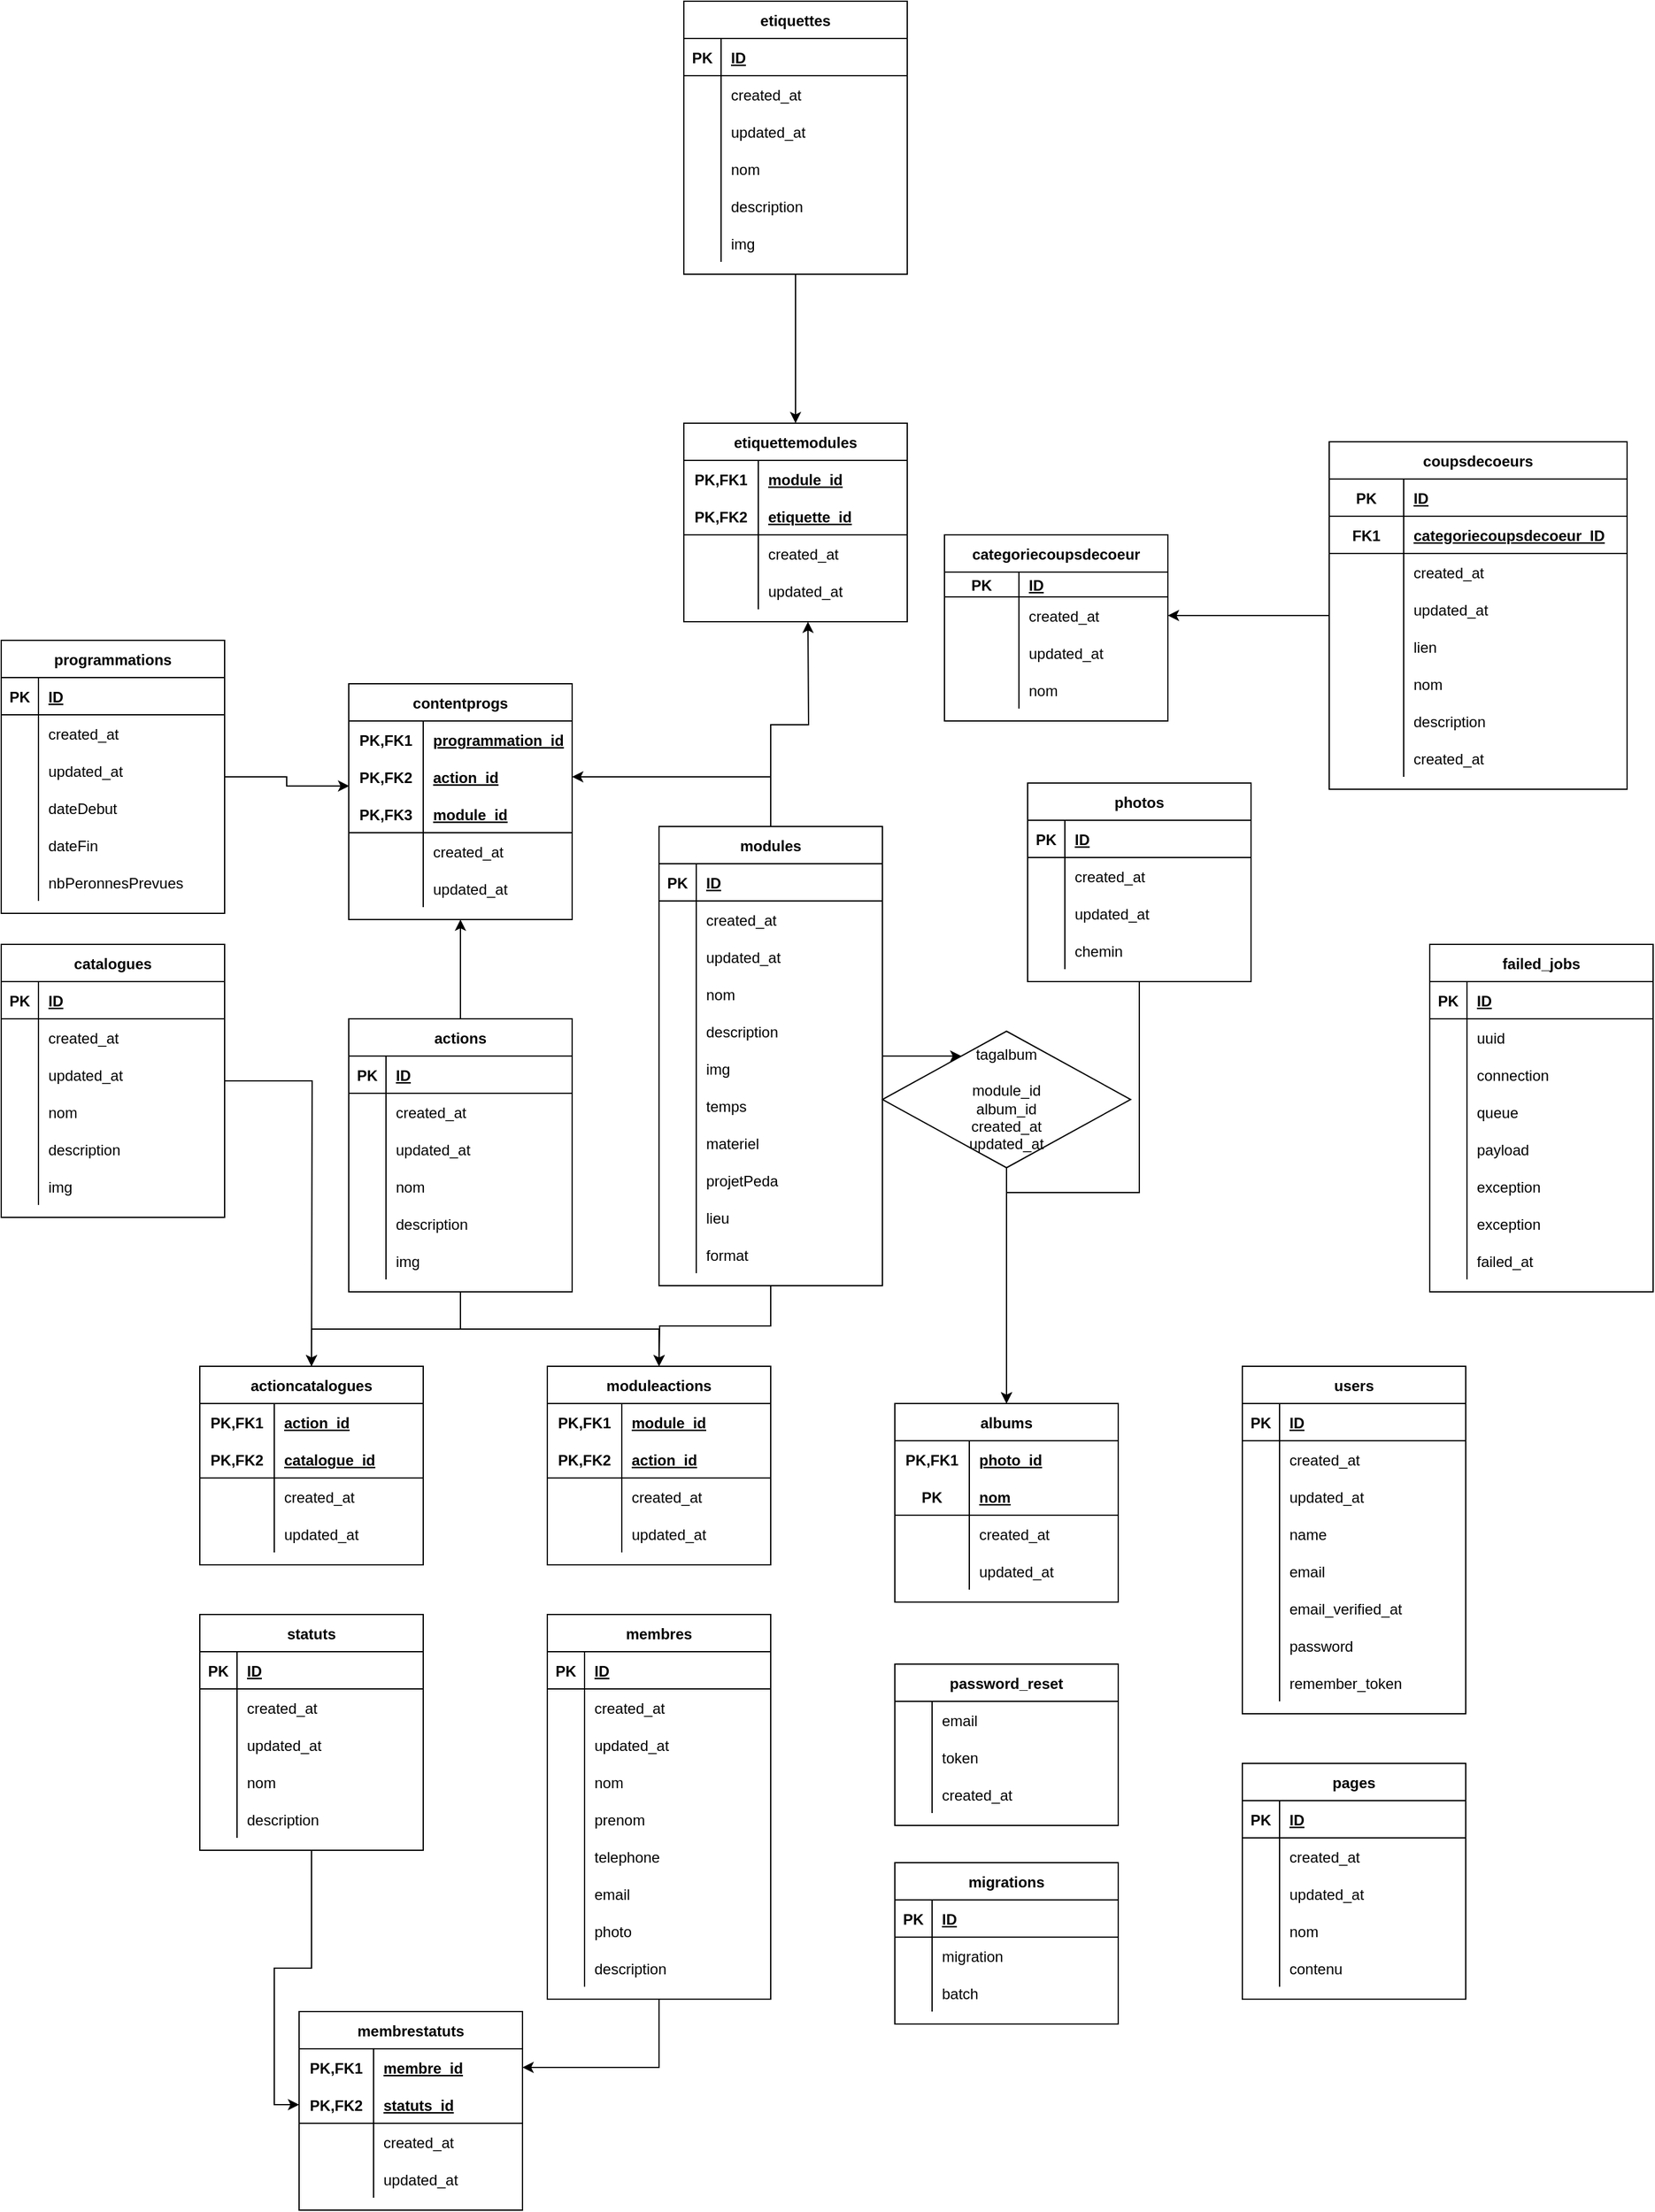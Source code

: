 <mxfile version="14.4.8" type="device"><diagram id="5-hAqKtUB5NKzkSwoA3q" name="Page-1"><mxGraphModel dx="706" dy="1697" grid="1" gridSize="10" guides="1" tooltips="1" connect="1" arrows="1" fold="1" page="1" pageScale="1" pageWidth="827" pageHeight="1169" math="0" shadow="0"><root><mxCell id="0"/><mxCell id="1" parent="0"/><mxCell id="nMOHK94aO-gvK2KtEG3A-439" style="edgeStyle=orthogonalEdgeStyle;rounded=0;orthogonalLoop=1;jettySize=auto;html=1;entryX=0.5;entryY=0;entryDx=0;entryDy=0;" parent="1" source="nMOHK94aO-gvK2KtEG3A-2" target="nMOHK94aO-gvK2KtEG3A-154" edge="1"><mxGeometry relative="1" as="geometry"/></mxCell><mxCell id="nMOHK94aO-gvK2KtEG3A-443" style="edgeStyle=orthogonalEdgeStyle;rounded=0;orthogonalLoop=1;jettySize=auto;html=1;entryX=0.5;entryY=0;entryDx=0;entryDy=0;" parent="1" source="nMOHK94aO-gvK2KtEG3A-2" target="nMOHK94aO-gvK2KtEG3A-225" edge="1"><mxGeometry relative="1" as="geometry"/></mxCell><mxCell id="nMOHK94aO-gvK2KtEG3A-454" style="edgeStyle=orthogonalEdgeStyle;rounded=0;orthogonalLoop=1;jettySize=auto;html=1;entryX=0.5;entryY=1;entryDx=0;entryDy=0;" parent="1" source="nMOHK94aO-gvK2KtEG3A-2" target="nMOHK94aO-gvK2KtEG3A-180" edge="1"><mxGeometry relative="1" as="geometry"><mxPoint x="370" y="-70" as="targetPoint"/></mxGeometry></mxCell><mxCell id="nMOHK94aO-gvK2KtEG3A-2" value="actions" style="shape=table;startSize=30;container=1;collapsible=1;childLayout=tableLayout;fixedRows=1;rowLines=0;fontStyle=1;align=center;resizeLast=1;" parent="1" vertex="1"><mxGeometry x="280" width="180" height="220" as="geometry"/></mxCell><mxCell id="nMOHK94aO-gvK2KtEG3A-3" value="" style="shape=partialRectangle;collapsible=0;dropTarget=0;pointerEvents=0;fillColor=none;top=0;left=0;bottom=1;right=0;points=[[0,0.5],[1,0.5]];portConstraint=eastwest;" parent="nMOHK94aO-gvK2KtEG3A-2" vertex="1"><mxGeometry y="30" width="180" height="30" as="geometry"/></mxCell><mxCell id="nMOHK94aO-gvK2KtEG3A-4" value="PK" style="shape=partialRectangle;connectable=0;fillColor=none;top=0;left=0;bottom=0;right=0;fontStyle=1;overflow=hidden;" parent="nMOHK94aO-gvK2KtEG3A-3" vertex="1"><mxGeometry width="30" height="30" as="geometry"/></mxCell><mxCell id="nMOHK94aO-gvK2KtEG3A-5" value="ID" style="shape=partialRectangle;connectable=0;fillColor=none;top=0;left=0;bottom=0;right=0;align=left;spacingLeft=6;fontStyle=5;overflow=hidden;" parent="nMOHK94aO-gvK2KtEG3A-3" vertex="1"><mxGeometry x="30" width="150" height="30" as="geometry"/></mxCell><mxCell id="nMOHK94aO-gvK2KtEG3A-6" value="" style="shape=partialRectangle;collapsible=0;dropTarget=0;pointerEvents=0;fillColor=none;top=0;left=0;bottom=0;right=0;points=[[0,0.5],[1,0.5]];portConstraint=eastwest;" parent="nMOHK94aO-gvK2KtEG3A-2" vertex="1"><mxGeometry y="60" width="180" height="30" as="geometry"/></mxCell><mxCell id="nMOHK94aO-gvK2KtEG3A-7" value="" style="shape=partialRectangle;connectable=0;fillColor=none;top=0;left=0;bottom=0;right=0;editable=1;overflow=hidden;" parent="nMOHK94aO-gvK2KtEG3A-6" vertex="1"><mxGeometry width="30" height="30" as="geometry"/></mxCell><mxCell id="nMOHK94aO-gvK2KtEG3A-8" value="created_at" style="shape=partialRectangle;connectable=0;fillColor=none;top=0;left=0;bottom=0;right=0;align=left;spacingLeft=6;overflow=hidden;" parent="nMOHK94aO-gvK2KtEG3A-6" vertex="1"><mxGeometry x="30" width="150" height="30" as="geometry"/></mxCell><mxCell id="nMOHK94aO-gvK2KtEG3A-9" value="" style="shape=partialRectangle;collapsible=0;dropTarget=0;pointerEvents=0;fillColor=none;top=0;left=0;bottom=0;right=0;points=[[0,0.5],[1,0.5]];portConstraint=eastwest;" parent="nMOHK94aO-gvK2KtEG3A-2" vertex="1"><mxGeometry y="90" width="180" height="30" as="geometry"/></mxCell><mxCell id="nMOHK94aO-gvK2KtEG3A-10" value="" style="shape=partialRectangle;connectable=0;fillColor=none;top=0;left=0;bottom=0;right=0;editable=1;overflow=hidden;" parent="nMOHK94aO-gvK2KtEG3A-9" vertex="1"><mxGeometry width="30" height="30" as="geometry"/></mxCell><mxCell id="nMOHK94aO-gvK2KtEG3A-11" value="updated_at" style="shape=partialRectangle;connectable=0;fillColor=none;top=0;left=0;bottom=0;right=0;align=left;spacingLeft=6;overflow=hidden;" parent="nMOHK94aO-gvK2KtEG3A-9" vertex="1"><mxGeometry x="30" width="150" height="30" as="geometry"/></mxCell><mxCell id="nMOHK94aO-gvK2KtEG3A-12" value="" style="shape=partialRectangle;collapsible=0;dropTarget=0;pointerEvents=0;fillColor=none;top=0;left=0;bottom=0;right=0;points=[[0,0.5],[1,0.5]];portConstraint=eastwest;" parent="nMOHK94aO-gvK2KtEG3A-2" vertex="1"><mxGeometry y="120" width="180" height="30" as="geometry"/></mxCell><mxCell id="nMOHK94aO-gvK2KtEG3A-13" value="" style="shape=partialRectangle;connectable=0;fillColor=none;top=0;left=0;bottom=0;right=0;editable=1;overflow=hidden;" parent="nMOHK94aO-gvK2KtEG3A-12" vertex="1"><mxGeometry width="30" height="30" as="geometry"/></mxCell><mxCell id="nMOHK94aO-gvK2KtEG3A-14" value="nom" style="shape=partialRectangle;connectable=0;fillColor=none;top=0;left=0;bottom=0;right=0;align=left;spacingLeft=6;overflow=hidden;" parent="nMOHK94aO-gvK2KtEG3A-12" vertex="1"><mxGeometry x="30" width="150" height="30" as="geometry"/></mxCell><mxCell id="nMOHK94aO-gvK2KtEG3A-15" value="" style="shape=partialRectangle;collapsible=0;dropTarget=0;pointerEvents=0;fillColor=none;top=0;left=0;bottom=0;right=0;points=[[0,0.5],[1,0.5]];portConstraint=eastwest;" parent="nMOHK94aO-gvK2KtEG3A-2" vertex="1"><mxGeometry y="150" width="180" height="30" as="geometry"/></mxCell><mxCell id="nMOHK94aO-gvK2KtEG3A-16" value="" style="shape=partialRectangle;connectable=0;fillColor=none;top=0;left=0;bottom=0;right=0;editable=1;overflow=hidden;" parent="nMOHK94aO-gvK2KtEG3A-15" vertex="1"><mxGeometry width="30" height="30" as="geometry"/></mxCell><mxCell id="nMOHK94aO-gvK2KtEG3A-17" value="description" style="shape=partialRectangle;connectable=0;fillColor=none;top=0;left=0;bottom=0;right=0;align=left;spacingLeft=6;overflow=hidden;" parent="nMOHK94aO-gvK2KtEG3A-15" vertex="1"><mxGeometry x="30" width="150" height="30" as="geometry"/></mxCell><mxCell id="nMOHK94aO-gvK2KtEG3A-18" value="" style="shape=partialRectangle;collapsible=0;dropTarget=0;pointerEvents=0;fillColor=none;top=0;left=0;bottom=0;right=0;points=[[0,0.5],[1,0.5]];portConstraint=eastwest;" parent="nMOHK94aO-gvK2KtEG3A-2" vertex="1"><mxGeometry y="180" width="180" height="30" as="geometry"/></mxCell><mxCell id="nMOHK94aO-gvK2KtEG3A-19" value="" style="shape=partialRectangle;connectable=0;fillColor=none;top=0;left=0;bottom=0;right=0;editable=1;overflow=hidden;" parent="nMOHK94aO-gvK2KtEG3A-18" vertex="1"><mxGeometry width="30" height="30" as="geometry"/></mxCell><mxCell id="nMOHK94aO-gvK2KtEG3A-20" value="img" style="shape=partialRectangle;connectable=0;fillColor=none;top=0;left=0;bottom=0;right=0;align=left;spacingLeft=6;overflow=hidden;" parent="nMOHK94aO-gvK2KtEG3A-18" vertex="1"><mxGeometry x="30" width="150" height="30" as="geometry"/></mxCell><mxCell id="nMOHK94aO-gvK2KtEG3A-440" style="edgeStyle=orthogonalEdgeStyle;rounded=0;orthogonalLoop=1;jettySize=auto;html=1;" parent="1" source="nMOHK94aO-gvK2KtEG3A-21" edge="1"><mxGeometry relative="1" as="geometry"><mxPoint x="250" y="280" as="targetPoint"/></mxGeometry></mxCell><mxCell id="nMOHK94aO-gvK2KtEG3A-21" value="catalogues" style="shape=table;startSize=30;container=1;collapsible=1;childLayout=tableLayout;fixedRows=1;rowLines=0;fontStyle=1;align=center;resizeLast=1;" parent="1" vertex="1"><mxGeometry y="-60" width="180" height="220" as="geometry"/></mxCell><mxCell id="nMOHK94aO-gvK2KtEG3A-22" value="" style="shape=partialRectangle;collapsible=0;dropTarget=0;pointerEvents=0;fillColor=none;top=0;left=0;bottom=1;right=0;points=[[0,0.5],[1,0.5]];portConstraint=eastwest;" parent="nMOHK94aO-gvK2KtEG3A-21" vertex="1"><mxGeometry y="30" width="180" height="30" as="geometry"/></mxCell><mxCell id="nMOHK94aO-gvK2KtEG3A-23" value="PK" style="shape=partialRectangle;connectable=0;fillColor=none;top=0;left=0;bottom=0;right=0;fontStyle=1;overflow=hidden;" parent="nMOHK94aO-gvK2KtEG3A-22" vertex="1"><mxGeometry width="30" height="30" as="geometry"/></mxCell><mxCell id="nMOHK94aO-gvK2KtEG3A-24" value="ID" style="shape=partialRectangle;connectable=0;fillColor=none;top=0;left=0;bottom=0;right=0;align=left;spacingLeft=6;fontStyle=5;overflow=hidden;" parent="nMOHK94aO-gvK2KtEG3A-22" vertex="1"><mxGeometry x="30" width="150" height="30" as="geometry"/></mxCell><mxCell id="nMOHK94aO-gvK2KtEG3A-25" value="" style="shape=partialRectangle;collapsible=0;dropTarget=0;pointerEvents=0;fillColor=none;top=0;left=0;bottom=0;right=0;points=[[0,0.5],[1,0.5]];portConstraint=eastwest;" parent="nMOHK94aO-gvK2KtEG3A-21" vertex="1"><mxGeometry y="60" width="180" height="30" as="geometry"/></mxCell><mxCell id="nMOHK94aO-gvK2KtEG3A-26" value="" style="shape=partialRectangle;connectable=0;fillColor=none;top=0;left=0;bottom=0;right=0;editable=1;overflow=hidden;" parent="nMOHK94aO-gvK2KtEG3A-25" vertex="1"><mxGeometry width="30" height="30" as="geometry"/></mxCell><mxCell id="nMOHK94aO-gvK2KtEG3A-27" value="created_at" style="shape=partialRectangle;connectable=0;fillColor=none;top=0;left=0;bottom=0;right=0;align=left;spacingLeft=6;overflow=hidden;" parent="nMOHK94aO-gvK2KtEG3A-25" vertex="1"><mxGeometry x="30" width="150" height="30" as="geometry"/></mxCell><mxCell id="nMOHK94aO-gvK2KtEG3A-28" value="" style="shape=partialRectangle;collapsible=0;dropTarget=0;pointerEvents=0;fillColor=none;top=0;left=0;bottom=0;right=0;points=[[0,0.5],[1,0.5]];portConstraint=eastwest;" parent="nMOHK94aO-gvK2KtEG3A-21" vertex="1"><mxGeometry y="90" width="180" height="30" as="geometry"/></mxCell><mxCell id="nMOHK94aO-gvK2KtEG3A-29" value="" style="shape=partialRectangle;connectable=0;fillColor=none;top=0;left=0;bottom=0;right=0;editable=1;overflow=hidden;" parent="nMOHK94aO-gvK2KtEG3A-28" vertex="1"><mxGeometry width="30" height="30" as="geometry"/></mxCell><mxCell id="nMOHK94aO-gvK2KtEG3A-30" value="updated_at" style="shape=partialRectangle;connectable=0;fillColor=none;top=0;left=0;bottom=0;right=0;align=left;spacingLeft=6;overflow=hidden;" parent="nMOHK94aO-gvK2KtEG3A-28" vertex="1"><mxGeometry x="30" width="150" height="30" as="geometry"/></mxCell><mxCell id="nMOHK94aO-gvK2KtEG3A-31" value="" style="shape=partialRectangle;collapsible=0;dropTarget=0;pointerEvents=0;fillColor=none;top=0;left=0;bottom=0;right=0;points=[[0,0.5],[1,0.5]];portConstraint=eastwest;" parent="nMOHK94aO-gvK2KtEG3A-21" vertex="1"><mxGeometry y="120" width="180" height="30" as="geometry"/></mxCell><mxCell id="nMOHK94aO-gvK2KtEG3A-32" value="" style="shape=partialRectangle;connectable=0;fillColor=none;top=0;left=0;bottom=0;right=0;editable=1;overflow=hidden;" parent="nMOHK94aO-gvK2KtEG3A-31" vertex="1"><mxGeometry width="30" height="30" as="geometry"/></mxCell><mxCell id="nMOHK94aO-gvK2KtEG3A-33" value="nom" style="shape=partialRectangle;connectable=0;fillColor=none;top=0;left=0;bottom=0;right=0;align=left;spacingLeft=6;overflow=hidden;" parent="nMOHK94aO-gvK2KtEG3A-31" vertex="1"><mxGeometry x="30" width="150" height="30" as="geometry"/></mxCell><mxCell id="nMOHK94aO-gvK2KtEG3A-34" value="" style="shape=partialRectangle;collapsible=0;dropTarget=0;pointerEvents=0;fillColor=none;top=0;left=0;bottom=0;right=0;points=[[0,0.5],[1,0.5]];portConstraint=eastwest;" parent="nMOHK94aO-gvK2KtEG3A-21" vertex="1"><mxGeometry y="150" width="180" height="30" as="geometry"/></mxCell><mxCell id="nMOHK94aO-gvK2KtEG3A-35" value="" style="shape=partialRectangle;connectable=0;fillColor=none;top=0;left=0;bottom=0;right=0;editable=1;overflow=hidden;" parent="nMOHK94aO-gvK2KtEG3A-34" vertex="1"><mxGeometry width="30" height="30" as="geometry"/></mxCell><mxCell id="nMOHK94aO-gvK2KtEG3A-36" value="description" style="shape=partialRectangle;connectable=0;fillColor=none;top=0;left=0;bottom=0;right=0;align=left;spacingLeft=6;overflow=hidden;" parent="nMOHK94aO-gvK2KtEG3A-34" vertex="1"><mxGeometry x="30" width="150" height="30" as="geometry"/></mxCell><mxCell id="nMOHK94aO-gvK2KtEG3A-37" value="" style="shape=partialRectangle;collapsible=0;dropTarget=0;pointerEvents=0;fillColor=none;top=0;left=0;bottom=0;right=0;points=[[0,0.5],[1,0.5]];portConstraint=eastwest;" parent="nMOHK94aO-gvK2KtEG3A-21" vertex="1"><mxGeometry y="180" width="180" height="30" as="geometry"/></mxCell><mxCell id="nMOHK94aO-gvK2KtEG3A-38" value="" style="shape=partialRectangle;connectable=0;fillColor=none;top=0;left=0;bottom=0;right=0;editable=1;overflow=hidden;" parent="nMOHK94aO-gvK2KtEG3A-37" vertex="1"><mxGeometry width="30" height="30" as="geometry"/></mxCell><mxCell id="nMOHK94aO-gvK2KtEG3A-39" value="img" style="shape=partialRectangle;connectable=0;fillColor=none;top=0;left=0;bottom=0;right=0;align=left;spacingLeft=6;overflow=hidden;" parent="nMOHK94aO-gvK2KtEG3A-37" vertex="1"><mxGeometry x="30" width="150" height="30" as="geometry"/></mxCell><mxCell id="nMOHK94aO-gvK2KtEG3A-461" style="edgeStyle=orthogonalEdgeStyle;rounded=0;orthogonalLoop=1;jettySize=auto;html=1;entryX=0.5;entryY=0;entryDx=0;entryDy=0;" parent="1" source="nMOHK94aO-gvK2KtEG3A-40" target="nMOHK94aO-gvK2KtEG3A-333" edge="1"><mxGeometry relative="1" as="geometry"/></mxCell><mxCell id="nMOHK94aO-gvK2KtEG3A-40" value="etiquettes" style="shape=table;startSize=30;container=1;collapsible=1;childLayout=tableLayout;fixedRows=1;rowLines=0;fontStyle=1;align=center;resizeLast=1;" parent="1" vertex="1"><mxGeometry x="550" y="-820" width="180" height="220" as="geometry"/></mxCell><mxCell id="nMOHK94aO-gvK2KtEG3A-41" value="" style="shape=partialRectangle;collapsible=0;dropTarget=0;pointerEvents=0;fillColor=none;top=0;left=0;bottom=1;right=0;points=[[0,0.5],[1,0.5]];portConstraint=eastwest;" parent="nMOHK94aO-gvK2KtEG3A-40" vertex="1"><mxGeometry y="30" width="180" height="30" as="geometry"/></mxCell><mxCell id="nMOHK94aO-gvK2KtEG3A-42" value="PK" style="shape=partialRectangle;connectable=0;fillColor=none;top=0;left=0;bottom=0;right=0;fontStyle=1;overflow=hidden;" parent="nMOHK94aO-gvK2KtEG3A-41" vertex="1"><mxGeometry width="30" height="30" as="geometry"/></mxCell><mxCell id="nMOHK94aO-gvK2KtEG3A-43" value="ID" style="shape=partialRectangle;connectable=0;fillColor=none;top=0;left=0;bottom=0;right=0;align=left;spacingLeft=6;fontStyle=5;overflow=hidden;" parent="nMOHK94aO-gvK2KtEG3A-41" vertex="1"><mxGeometry x="30" width="150" height="30" as="geometry"/></mxCell><mxCell id="nMOHK94aO-gvK2KtEG3A-44" value="" style="shape=partialRectangle;collapsible=0;dropTarget=0;pointerEvents=0;fillColor=none;top=0;left=0;bottom=0;right=0;points=[[0,0.5],[1,0.5]];portConstraint=eastwest;" parent="nMOHK94aO-gvK2KtEG3A-40" vertex="1"><mxGeometry y="60" width="180" height="30" as="geometry"/></mxCell><mxCell id="nMOHK94aO-gvK2KtEG3A-45" value="" style="shape=partialRectangle;connectable=0;fillColor=none;top=0;left=0;bottom=0;right=0;editable=1;overflow=hidden;" parent="nMOHK94aO-gvK2KtEG3A-44" vertex="1"><mxGeometry width="30" height="30" as="geometry"/></mxCell><mxCell id="nMOHK94aO-gvK2KtEG3A-46" value="created_at" style="shape=partialRectangle;connectable=0;fillColor=none;top=0;left=0;bottom=0;right=0;align=left;spacingLeft=6;overflow=hidden;" parent="nMOHK94aO-gvK2KtEG3A-44" vertex="1"><mxGeometry x="30" width="150" height="30" as="geometry"/></mxCell><mxCell id="nMOHK94aO-gvK2KtEG3A-47" value="" style="shape=partialRectangle;collapsible=0;dropTarget=0;pointerEvents=0;fillColor=none;top=0;left=0;bottom=0;right=0;points=[[0,0.5],[1,0.5]];portConstraint=eastwest;" parent="nMOHK94aO-gvK2KtEG3A-40" vertex="1"><mxGeometry y="90" width="180" height="30" as="geometry"/></mxCell><mxCell id="nMOHK94aO-gvK2KtEG3A-48" value="" style="shape=partialRectangle;connectable=0;fillColor=none;top=0;left=0;bottom=0;right=0;editable=1;overflow=hidden;" parent="nMOHK94aO-gvK2KtEG3A-47" vertex="1"><mxGeometry width="30" height="30" as="geometry"/></mxCell><mxCell id="nMOHK94aO-gvK2KtEG3A-49" value="updated_at" style="shape=partialRectangle;connectable=0;fillColor=none;top=0;left=0;bottom=0;right=0;align=left;spacingLeft=6;overflow=hidden;" parent="nMOHK94aO-gvK2KtEG3A-47" vertex="1"><mxGeometry x="30" width="150" height="30" as="geometry"/></mxCell><mxCell id="nMOHK94aO-gvK2KtEG3A-50" value="" style="shape=partialRectangle;collapsible=0;dropTarget=0;pointerEvents=0;fillColor=none;top=0;left=0;bottom=0;right=0;points=[[0,0.5],[1,0.5]];portConstraint=eastwest;" parent="nMOHK94aO-gvK2KtEG3A-40" vertex="1"><mxGeometry y="120" width="180" height="30" as="geometry"/></mxCell><mxCell id="nMOHK94aO-gvK2KtEG3A-51" value="" style="shape=partialRectangle;connectable=0;fillColor=none;top=0;left=0;bottom=0;right=0;editable=1;overflow=hidden;" parent="nMOHK94aO-gvK2KtEG3A-50" vertex="1"><mxGeometry width="30" height="30" as="geometry"/></mxCell><mxCell id="nMOHK94aO-gvK2KtEG3A-52" value="nom" style="shape=partialRectangle;connectable=0;fillColor=none;top=0;left=0;bottom=0;right=0;align=left;spacingLeft=6;overflow=hidden;" parent="nMOHK94aO-gvK2KtEG3A-50" vertex="1"><mxGeometry x="30" width="150" height="30" as="geometry"/></mxCell><mxCell id="nMOHK94aO-gvK2KtEG3A-53" value="" style="shape=partialRectangle;collapsible=0;dropTarget=0;pointerEvents=0;fillColor=none;top=0;left=0;bottom=0;right=0;points=[[0,0.5],[1,0.5]];portConstraint=eastwest;" parent="nMOHK94aO-gvK2KtEG3A-40" vertex="1"><mxGeometry y="150" width="180" height="30" as="geometry"/></mxCell><mxCell id="nMOHK94aO-gvK2KtEG3A-54" value="" style="shape=partialRectangle;connectable=0;fillColor=none;top=0;left=0;bottom=0;right=0;editable=1;overflow=hidden;" parent="nMOHK94aO-gvK2KtEG3A-53" vertex="1"><mxGeometry width="30" height="30" as="geometry"/></mxCell><mxCell id="nMOHK94aO-gvK2KtEG3A-55" value="description" style="shape=partialRectangle;connectable=0;fillColor=none;top=0;left=0;bottom=0;right=0;align=left;spacingLeft=6;overflow=hidden;" parent="nMOHK94aO-gvK2KtEG3A-53" vertex="1"><mxGeometry x="30" width="150" height="30" as="geometry"/></mxCell><mxCell id="nMOHK94aO-gvK2KtEG3A-56" value="" style="shape=partialRectangle;collapsible=0;dropTarget=0;pointerEvents=0;fillColor=none;top=0;left=0;bottom=0;right=0;points=[[0,0.5],[1,0.5]];portConstraint=eastwest;" parent="nMOHK94aO-gvK2KtEG3A-40" vertex="1"><mxGeometry y="180" width="180" height="30" as="geometry"/></mxCell><mxCell id="nMOHK94aO-gvK2KtEG3A-57" value="" style="shape=partialRectangle;connectable=0;fillColor=none;top=0;left=0;bottom=0;right=0;editable=1;overflow=hidden;" parent="nMOHK94aO-gvK2KtEG3A-56" vertex="1"><mxGeometry width="30" height="30" as="geometry"/></mxCell><mxCell id="nMOHK94aO-gvK2KtEG3A-58" value="img" style="shape=partialRectangle;connectable=0;fillColor=none;top=0;left=0;bottom=0;right=0;align=left;spacingLeft=6;overflow=hidden;" parent="nMOHK94aO-gvK2KtEG3A-56" vertex="1"><mxGeometry x="30" width="150" height="30" as="geometry"/></mxCell><mxCell id="nMOHK94aO-gvK2KtEG3A-444" style="edgeStyle=orthogonalEdgeStyle;rounded=0;orthogonalLoop=1;jettySize=auto;html=1;" parent="1" source="nMOHK94aO-gvK2KtEG3A-59" edge="1"><mxGeometry relative="1" as="geometry"><mxPoint x="530" y="280" as="targetPoint"/></mxGeometry></mxCell><mxCell id="nMOHK94aO-gvK2KtEG3A-449" style="edgeStyle=orthogonalEdgeStyle;rounded=0;orthogonalLoop=1;jettySize=auto;html=1;" parent="1" source="PUD81_juItKmFARdptTY-1" edge="1"><mxGeometry relative="1" as="geometry"><mxPoint x="810" y="310" as="targetPoint"/></mxGeometry></mxCell><mxCell id="nMOHK94aO-gvK2KtEG3A-455" style="edgeStyle=orthogonalEdgeStyle;rounded=0;orthogonalLoop=1;jettySize=auto;html=1;entryX=1;entryY=0.5;entryDx=0;entryDy=0;" parent="1" source="nMOHK94aO-gvK2KtEG3A-59" target="nMOHK94aO-gvK2KtEG3A-209" edge="1"><mxGeometry relative="1" as="geometry"/></mxCell><mxCell id="nMOHK94aO-gvK2KtEG3A-460" style="edgeStyle=orthogonalEdgeStyle;rounded=0;orthogonalLoop=1;jettySize=auto;html=1;" parent="1" source="nMOHK94aO-gvK2KtEG3A-59" edge="1"><mxGeometry relative="1" as="geometry"><mxPoint x="650" y="-320" as="targetPoint"/></mxGeometry></mxCell><mxCell id="nMOHK94aO-gvK2KtEG3A-59" value="modules" style="shape=table;startSize=30;container=1;collapsible=1;childLayout=tableLayout;fixedRows=1;rowLines=0;fontStyle=1;align=center;resizeLast=1;" parent="1" vertex="1"><mxGeometry x="530" y="-155" width="180" height="370" as="geometry"/></mxCell><mxCell id="nMOHK94aO-gvK2KtEG3A-60" value="" style="shape=partialRectangle;collapsible=0;dropTarget=0;pointerEvents=0;fillColor=none;top=0;left=0;bottom=1;right=0;points=[[0,0.5],[1,0.5]];portConstraint=eastwest;" parent="nMOHK94aO-gvK2KtEG3A-59" vertex="1"><mxGeometry y="30" width="180" height="30" as="geometry"/></mxCell><mxCell id="nMOHK94aO-gvK2KtEG3A-61" value="PK" style="shape=partialRectangle;connectable=0;fillColor=none;top=0;left=0;bottom=0;right=0;fontStyle=1;overflow=hidden;" parent="nMOHK94aO-gvK2KtEG3A-60" vertex="1"><mxGeometry width="30" height="30" as="geometry"/></mxCell><mxCell id="nMOHK94aO-gvK2KtEG3A-62" value="ID" style="shape=partialRectangle;connectable=0;fillColor=none;top=0;left=0;bottom=0;right=0;align=left;spacingLeft=6;fontStyle=5;overflow=hidden;" parent="nMOHK94aO-gvK2KtEG3A-60" vertex="1"><mxGeometry x="30" width="150" height="30" as="geometry"/></mxCell><mxCell id="nMOHK94aO-gvK2KtEG3A-63" value="" style="shape=partialRectangle;collapsible=0;dropTarget=0;pointerEvents=0;fillColor=none;top=0;left=0;bottom=0;right=0;points=[[0,0.5],[1,0.5]];portConstraint=eastwest;" parent="nMOHK94aO-gvK2KtEG3A-59" vertex="1"><mxGeometry y="60" width="180" height="30" as="geometry"/></mxCell><mxCell id="nMOHK94aO-gvK2KtEG3A-64" value="" style="shape=partialRectangle;connectable=0;fillColor=none;top=0;left=0;bottom=0;right=0;editable=1;overflow=hidden;" parent="nMOHK94aO-gvK2KtEG3A-63" vertex="1"><mxGeometry width="30" height="30" as="geometry"/></mxCell><mxCell id="nMOHK94aO-gvK2KtEG3A-65" value="created_at" style="shape=partialRectangle;connectable=0;fillColor=none;top=0;left=0;bottom=0;right=0;align=left;spacingLeft=6;overflow=hidden;" parent="nMOHK94aO-gvK2KtEG3A-63" vertex="1"><mxGeometry x="30" width="150" height="30" as="geometry"/></mxCell><mxCell id="nMOHK94aO-gvK2KtEG3A-66" value="" style="shape=partialRectangle;collapsible=0;dropTarget=0;pointerEvents=0;fillColor=none;top=0;left=0;bottom=0;right=0;points=[[0,0.5],[1,0.5]];portConstraint=eastwest;" parent="nMOHK94aO-gvK2KtEG3A-59" vertex="1"><mxGeometry y="90" width="180" height="30" as="geometry"/></mxCell><mxCell id="nMOHK94aO-gvK2KtEG3A-67" value="" style="shape=partialRectangle;connectable=0;fillColor=none;top=0;left=0;bottom=0;right=0;editable=1;overflow=hidden;" parent="nMOHK94aO-gvK2KtEG3A-66" vertex="1"><mxGeometry width="30" height="30" as="geometry"/></mxCell><mxCell id="nMOHK94aO-gvK2KtEG3A-68" value="updated_at" style="shape=partialRectangle;connectable=0;fillColor=none;top=0;left=0;bottom=0;right=0;align=left;spacingLeft=6;overflow=hidden;" parent="nMOHK94aO-gvK2KtEG3A-66" vertex="1"><mxGeometry x="30" width="150" height="30" as="geometry"/></mxCell><mxCell id="nMOHK94aO-gvK2KtEG3A-69" value="" style="shape=partialRectangle;collapsible=0;dropTarget=0;pointerEvents=0;fillColor=none;top=0;left=0;bottom=0;right=0;points=[[0,0.5],[1,0.5]];portConstraint=eastwest;" parent="nMOHK94aO-gvK2KtEG3A-59" vertex="1"><mxGeometry y="120" width="180" height="30" as="geometry"/></mxCell><mxCell id="nMOHK94aO-gvK2KtEG3A-70" value="" style="shape=partialRectangle;connectable=0;fillColor=none;top=0;left=0;bottom=0;right=0;editable=1;overflow=hidden;" parent="nMOHK94aO-gvK2KtEG3A-69" vertex="1"><mxGeometry width="30" height="30" as="geometry"/></mxCell><mxCell id="nMOHK94aO-gvK2KtEG3A-71" value="nom" style="shape=partialRectangle;connectable=0;fillColor=none;top=0;left=0;bottom=0;right=0;align=left;spacingLeft=6;overflow=hidden;" parent="nMOHK94aO-gvK2KtEG3A-69" vertex="1"><mxGeometry x="30" width="150" height="30" as="geometry"/></mxCell><mxCell id="nMOHK94aO-gvK2KtEG3A-85" value="" style="shape=partialRectangle;collapsible=0;dropTarget=0;pointerEvents=0;fillColor=none;top=0;left=0;bottom=0;right=0;points=[[0,0.5],[1,0.5]];portConstraint=eastwest;" parent="nMOHK94aO-gvK2KtEG3A-59" vertex="1"><mxGeometry y="150" width="180" height="30" as="geometry"/></mxCell><mxCell id="nMOHK94aO-gvK2KtEG3A-86" value="" style="shape=partialRectangle;connectable=0;fillColor=none;top=0;left=0;bottom=0;right=0;editable=1;overflow=hidden;" parent="nMOHK94aO-gvK2KtEG3A-85" vertex="1"><mxGeometry width="30" height="30" as="geometry"/></mxCell><mxCell id="nMOHK94aO-gvK2KtEG3A-87" value="description" style="shape=partialRectangle;connectable=0;fillColor=none;top=0;left=0;bottom=0;right=0;align=left;spacingLeft=6;overflow=hidden;" parent="nMOHK94aO-gvK2KtEG3A-85" vertex="1"><mxGeometry x="30" width="150" height="30" as="geometry"/></mxCell><mxCell id="nMOHK94aO-gvK2KtEG3A-88" value="" style="shape=partialRectangle;collapsible=0;dropTarget=0;pointerEvents=0;fillColor=none;top=0;left=0;bottom=0;right=0;points=[[0,0.5],[1,0.5]];portConstraint=eastwest;" parent="nMOHK94aO-gvK2KtEG3A-59" vertex="1"><mxGeometry y="180" width="180" height="30" as="geometry"/></mxCell><mxCell id="nMOHK94aO-gvK2KtEG3A-89" value="" style="shape=partialRectangle;connectable=0;fillColor=none;top=0;left=0;bottom=0;right=0;editable=1;overflow=hidden;" parent="nMOHK94aO-gvK2KtEG3A-88" vertex="1"><mxGeometry width="30" height="30" as="geometry"/></mxCell><mxCell id="nMOHK94aO-gvK2KtEG3A-90" value="img" style="shape=partialRectangle;connectable=0;fillColor=none;top=0;left=0;bottom=0;right=0;align=left;spacingLeft=6;overflow=hidden;" parent="nMOHK94aO-gvK2KtEG3A-88" vertex="1"><mxGeometry x="30" width="150" height="30" as="geometry"/></mxCell><mxCell id="nMOHK94aO-gvK2KtEG3A-91" value="" style="shape=partialRectangle;collapsible=0;dropTarget=0;pointerEvents=0;fillColor=none;top=0;left=0;bottom=0;right=0;points=[[0,0.5],[1,0.5]];portConstraint=eastwest;" parent="nMOHK94aO-gvK2KtEG3A-59" vertex="1"><mxGeometry y="210" width="180" height="30" as="geometry"/></mxCell><mxCell id="nMOHK94aO-gvK2KtEG3A-92" value="" style="shape=partialRectangle;connectable=0;fillColor=none;top=0;left=0;bottom=0;right=0;editable=1;overflow=hidden;" parent="nMOHK94aO-gvK2KtEG3A-91" vertex="1"><mxGeometry width="30" height="30" as="geometry"/></mxCell><mxCell id="nMOHK94aO-gvK2KtEG3A-93" value="temps" style="shape=partialRectangle;connectable=0;fillColor=none;top=0;left=0;bottom=0;right=0;align=left;spacingLeft=6;overflow=hidden;" parent="nMOHK94aO-gvK2KtEG3A-91" vertex="1"><mxGeometry x="30" width="150" height="30" as="geometry"/></mxCell><mxCell id="nMOHK94aO-gvK2KtEG3A-94" value="" style="shape=partialRectangle;collapsible=0;dropTarget=0;pointerEvents=0;fillColor=none;top=0;left=0;bottom=0;right=0;points=[[0,0.5],[1,0.5]];portConstraint=eastwest;" parent="nMOHK94aO-gvK2KtEG3A-59" vertex="1"><mxGeometry y="240" width="180" height="30" as="geometry"/></mxCell><mxCell id="nMOHK94aO-gvK2KtEG3A-95" value="" style="shape=partialRectangle;connectable=0;fillColor=none;top=0;left=0;bottom=0;right=0;editable=1;overflow=hidden;" parent="nMOHK94aO-gvK2KtEG3A-94" vertex="1"><mxGeometry width="30" height="30" as="geometry"/></mxCell><mxCell id="nMOHK94aO-gvK2KtEG3A-96" value="materiel" style="shape=partialRectangle;connectable=0;fillColor=none;top=0;left=0;bottom=0;right=0;align=left;spacingLeft=6;overflow=hidden;" parent="nMOHK94aO-gvK2KtEG3A-94" vertex="1"><mxGeometry x="30" width="150" height="30" as="geometry"/></mxCell><mxCell id="nMOHK94aO-gvK2KtEG3A-97" value="" style="shape=partialRectangle;collapsible=0;dropTarget=0;pointerEvents=0;fillColor=none;top=0;left=0;bottom=0;right=0;points=[[0,0.5],[1,0.5]];portConstraint=eastwest;" parent="nMOHK94aO-gvK2KtEG3A-59" vertex="1"><mxGeometry y="270" width="180" height="30" as="geometry"/></mxCell><mxCell id="nMOHK94aO-gvK2KtEG3A-98" value="" style="shape=partialRectangle;connectable=0;fillColor=none;top=0;left=0;bottom=0;right=0;editable=1;overflow=hidden;" parent="nMOHK94aO-gvK2KtEG3A-97" vertex="1"><mxGeometry width="30" height="30" as="geometry"/></mxCell><mxCell id="nMOHK94aO-gvK2KtEG3A-99" value="projetPeda" style="shape=partialRectangle;connectable=0;fillColor=none;top=0;left=0;bottom=0;right=0;align=left;spacingLeft=6;overflow=hidden;" parent="nMOHK94aO-gvK2KtEG3A-97" vertex="1"><mxGeometry x="30" width="150" height="30" as="geometry"/></mxCell><mxCell id="nMOHK94aO-gvK2KtEG3A-100" value="" style="shape=partialRectangle;collapsible=0;dropTarget=0;pointerEvents=0;fillColor=none;top=0;left=0;bottom=0;right=0;points=[[0,0.5],[1,0.5]];portConstraint=eastwest;" parent="nMOHK94aO-gvK2KtEG3A-59" vertex="1"><mxGeometry y="300" width="180" height="30" as="geometry"/></mxCell><mxCell id="nMOHK94aO-gvK2KtEG3A-101" value="" style="shape=partialRectangle;connectable=0;fillColor=none;top=0;left=0;bottom=0;right=0;editable=1;overflow=hidden;" parent="nMOHK94aO-gvK2KtEG3A-100" vertex="1"><mxGeometry width="30" height="30" as="geometry"/></mxCell><mxCell id="nMOHK94aO-gvK2KtEG3A-102" value="lieu" style="shape=partialRectangle;connectable=0;fillColor=none;top=0;left=0;bottom=0;right=0;align=left;spacingLeft=6;overflow=hidden;" parent="nMOHK94aO-gvK2KtEG3A-100" vertex="1"><mxGeometry x="30" width="150" height="30" as="geometry"/></mxCell><mxCell id="nMOHK94aO-gvK2KtEG3A-103" value="" style="shape=partialRectangle;collapsible=0;dropTarget=0;pointerEvents=0;fillColor=none;top=0;left=0;bottom=0;right=0;points=[[0,0.5],[1,0.5]];portConstraint=eastwest;" parent="nMOHK94aO-gvK2KtEG3A-59" vertex="1"><mxGeometry y="330" width="180" height="30" as="geometry"/></mxCell><mxCell id="nMOHK94aO-gvK2KtEG3A-104" value="" style="shape=partialRectangle;connectable=0;fillColor=none;top=0;left=0;bottom=0;right=0;editable=1;overflow=hidden;" parent="nMOHK94aO-gvK2KtEG3A-103" vertex="1"><mxGeometry width="30" height="30" as="geometry"/></mxCell><mxCell id="nMOHK94aO-gvK2KtEG3A-105" value="format" style="shape=partialRectangle;connectable=0;fillColor=none;top=0;left=0;bottom=0;right=0;align=left;spacingLeft=6;overflow=hidden;" parent="nMOHK94aO-gvK2KtEG3A-103" vertex="1"><mxGeometry x="30" width="150" height="30" as="geometry"/></mxCell><mxCell id="nMOHK94aO-gvK2KtEG3A-457" style="edgeStyle=orthogonalEdgeStyle;rounded=0;orthogonalLoop=1;jettySize=auto;html=1;entryX=0.002;entryY=0.747;entryDx=0;entryDy=0;entryPerimeter=0;" parent="1" source="nMOHK94aO-gvK2KtEG3A-106" target="nMOHK94aO-gvK2KtEG3A-209" edge="1"><mxGeometry relative="1" as="geometry"/></mxCell><mxCell id="nMOHK94aO-gvK2KtEG3A-106" value="programmations" style="shape=table;startSize=30;container=1;collapsible=1;childLayout=tableLayout;fixedRows=1;rowLines=0;fontStyle=1;align=center;resizeLast=1;" parent="1" vertex="1"><mxGeometry y="-305" width="180" height="220" as="geometry"/></mxCell><mxCell id="nMOHK94aO-gvK2KtEG3A-107" value="" style="shape=partialRectangle;collapsible=0;dropTarget=0;pointerEvents=0;fillColor=none;top=0;left=0;bottom=1;right=0;points=[[0,0.5],[1,0.5]];portConstraint=eastwest;" parent="nMOHK94aO-gvK2KtEG3A-106" vertex="1"><mxGeometry y="30" width="180" height="30" as="geometry"/></mxCell><mxCell id="nMOHK94aO-gvK2KtEG3A-108" value="PK" style="shape=partialRectangle;connectable=0;fillColor=none;top=0;left=0;bottom=0;right=0;fontStyle=1;overflow=hidden;" parent="nMOHK94aO-gvK2KtEG3A-107" vertex="1"><mxGeometry width="30" height="30" as="geometry"/></mxCell><mxCell id="nMOHK94aO-gvK2KtEG3A-109" value="ID" style="shape=partialRectangle;connectable=0;fillColor=none;top=0;left=0;bottom=0;right=0;align=left;spacingLeft=6;fontStyle=5;overflow=hidden;" parent="nMOHK94aO-gvK2KtEG3A-107" vertex="1"><mxGeometry x="30" width="150" height="30" as="geometry"/></mxCell><mxCell id="nMOHK94aO-gvK2KtEG3A-110" value="" style="shape=partialRectangle;collapsible=0;dropTarget=0;pointerEvents=0;fillColor=none;top=0;left=0;bottom=0;right=0;points=[[0,0.5],[1,0.5]];portConstraint=eastwest;" parent="nMOHK94aO-gvK2KtEG3A-106" vertex="1"><mxGeometry y="60" width="180" height="30" as="geometry"/></mxCell><mxCell id="nMOHK94aO-gvK2KtEG3A-111" value="" style="shape=partialRectangle;connectable=0;fillColor=none;top=0;left=0;bottom=0;right=0;editable=1;overflow=hidden;" parent="nMOHK94aO-gvK2KtEG3A-110" vertex="1"><mxGeometry width="30" height="30" as="geometry"/></mxCell><mxCell id="nMOHK94aO-gvK2KtEG3A-112" value="created_at" style="shape=partialRectangle;connectable=0;fillColor=none;top=0;left=0;bottom=0;right=0;align=left;spacingLeft=6;overflow=hidden;" parent="nMOHK94aO-gvK2KtEG3A-110" vertex="1"><mxGeometry x="30" width="150" height="30" as="geometry"/></mxCell><mxCell id="nMOHK94aO-gvK2KtEG3A-113" value="" style="shape=partialRectangle;collapsible=0;dropTarget=0;pointerEvents=0;fillColor=none;top=0;left=0;bottom=0;right=0;points=[[0,0.5],[1,0.5]];portConstraint=eastwest;" parent="nMOHK94aO-gvK2KtEG3A-106" vertex="1"><mxGeometry y="90" width="180" height="30" as="geometry"/></mxCell><mxCell id="nMOHK94aO-gvK2KtEG3A-114" value="" style="shape=partialRectangle;connectable=0;fillColor=none;top=0;left=0;bottom=0;right=0;editable=1;overflow=hidden;" parent="nMOHK94aO-gvK2KtEG3A-113" vertex="1"><mxGeometry width="30" height="30" as="geometry"/></mxCell><mxCell id="nMOHK94aO-gvK2KtEG3A-115" value="updated_at" style="shape=partialRectangle;connectable=0;fillColor=none;top=0;left=0;bottom=0;right=0;align=left;spacingLeft=6;overflow=hidden;" parent="nMOHK94aO-gvK2KtEG3A-113" vertex="1"><mxGeometry x="30" width="150" height="30" as="geometry"/></mxCell><mxCell id="nMOHK94aO-gvK2KtEG3A-116" value="" style="shape=partialRectangle;collapsible=0;dropTarget=0;pointerEvents=0;fillColor=none;top=0;left=0;bottom=0;right=0;points=[[0,0.5],[1,0.5]];portConstraint=eastwest;" parent="nMOHK94aO-gvK2KtEG3A-106" vertex="1"><mxGeometry y="120" width="180" height="30" as="geometry"/></mxCell><mxCell id="nMOHK94aO-gvK2KtEG3A-117" value="" style="shape=partialRectangle;connectable=0;fillColor=none;top=0;left=0;bottom=0;right=0;editable=1;overflow=hidden;" parent="nMOHK94aO-gvK2KtEG3A-116" vertex="1"><mxGeometry width="30" height="30" as="geometry"/></mxCell><mxCell id="nMOHK94aO-gvK2KtEG3A-118" value="dateDebut" style="shape=partialRectangle;connectable=0;fillColor=none;top=0;left=0;bottom=0;right=0;align=left;spacingLeft=6;overflow=hidden;" parent="nMOHK94aO-gvK2KtEG3A-116" vertex="1"><mxGeometry x="30" width="150" height="30" as="geometry"/></mxCell><mxCell id="nMOHK94aO-gvK2KtEG3A-119" value="" style="shape=partialRectangle;collapsible=0;dropTarget=0;pointerEvents=0;fillColor=none;top=0;left=0;bottom=0;right=0;points=[[0,0.5],[1,0.5]];portConstraint=eastwest;" parent="nMOHK94aO-gvK2KtEG3A-106" vertex="1"><mxGeometry y="150" width="180" height="30" as="geometry"/></mxCell><mxCell id="nMOHK94aO-gvK2KtEG3A-120" value="" style="shape=partialRectangle;connectable=0;fillColor=none;top=0;left=0;bottom=0;right=0;editable=1;overflow=hidden;" parent="nMOHK94aO-gvK2KtEG3A-119" vertex="1"><mxGeometry width="30" height="30" as="geometry"/></mxCell><mxCell id="nMOHK94aO-gvK2KtEG3A-121" value="dateFin" style="shape=partialRectangle;connectable=0;fillColor=none;top=0;left=0;bottom=0;right=0;align=left;spacingLeft=6;overflow=hidden;" parent="nMOHK94aO-gvK2KtEG3A-119" vertex="1"><mxGeometry x="30" width="150" height="30" as="geometry"/></mxCell><mxCell id="nMOHK94aO-gvK2KtEG3A-122" value="" style="shape=partialRectangle;collapsible=0;dropTarget=0;pointerEvents=0;fillColor=none;top=0;left=0;bottom=0;right=0;points=[[0,0.5],[1,0.5]];portConstraint=eastwest;" parent="nMOHK94aO-gvK2KtEG3A-106" vertex="1"><mxGeometry y="180" width="180" height="30" as="geometry"/></mxCell><mxCell id="nMOHK94aO-gvK2KtEG3A-123" value="" style="shape=partialRectangle;connectable=0;fillColor=none;top=0;left=0;bottom=0;right=0;editable=1;overflow=hidden;" parent="nMOHK94aO-gvK2KtEG3A-122" vertex="1"><mxGeometry width="30" height="30" as="geometry"/></mxCell><mxCell id="nMOHK94aO-gvK2KtEG3A-124" value="nbPeronnesPrevues" style="shape=partialRectangle;connectable=0;fillColor=none;top=0;left=0;bottom=0;right=0;align=left;spacingLeft=6;overflow=hidden;" parent="nMOHK94aO-gvK2KtEG3A-122" vertex="1"><mxGeometry x="30" width="150" height="30" as="geometry"/></mxCell><mxCell id="nMOHK94aO-gvK2KtEG3A-125" value="pages" style="shape=table;startSize=30;container=1;collapsible=1;childLayout=tableLayout;fixedRows=1;rowLines=0;fontStyle=1;align=center;resizeLast=1;" parent="1" vertex="1"><mxGeometry x="1000" y="600" width="180" height="190" as="geometry"/></mxCell><mxCell id="nMOHK94aO-gvK2KtEG3A-126" value="" style="shape=partialRectangle;collapsible=0;dropTarget=0;pointerEvents=0;fillColor=none;top=0;left=0;bottom=1;right=0;points=[[0,0.5],[1,0.5]];portConstraint=eastwest;" parent="nMOHK94aO-gvK2KtEG3A-125" vertex="1"><mxGeometry y="30" width="180" height="30" as="geometry"/></mxCell><mxCell id="nMOHK94aO-gvK2KtEG3A-127" value="PK" style="shape=partialRectangle;connectable=0;fillColor=none;top=0;left=0;bottom=0;right=0;fontStyle=1;overflow=hidden;" parent="nMOHK94aO-gvK2KtEG3A-126" vertex="1"><mxGeometry width="30" height="30" as="geometry"/></mxCell><mxCell id="nMOHK94aO-gvK2KtEG3A-128" value="ID" style="shape=partialRectangle;connectable=0;fillColor=none;top=0;left=0;bottom=0;right=0;align=left;spacingLeft=6;fontStyle=5;overflow=hidden;" parent="nMOHK94aO-gvK2KtEG3A-126" vertex="1"><mxGeometry x="30" width="150" height="30" as="geometry"/></mxCell><mxCell id="nMOHK94aO-gvK2KtEG3A-129" value="" style="shape=partialRectangle;collapsible=0;dropTarget=0;pointerEvents=0;fillColor=none;top=0;left=0;bottom=0;right=0;points=[[0,0.5],[1,0.5]];portConstraint=eastwest;" parent="nMOHK94aO-gvK2KtEG3A-125" vertex="1"><mxGeometry y="60" width="180" height="30" as="geometry"/></mxCell><mxCell id="nMOHK94aO-gvK2KtEG3A-130" value="" style="shape=partialRectangle;connectable=0;fillColor=none;top=0;left=0;bottom=0;right=0;editable=1;overflow=hidden;" parent="nMOHK94aO-gvK2KtEG3A-129" vertex="1"><mxGeometry width="30" height="30" as="geometry"/></mxCell><mxCell id="nMOHK94aO-gvK2KtEG3A-131" value="created_at" style="shape=partialRectangle;connectable=0;fillColor=none;top=0;left=0;bottom=0;right=0;align=left;spacingLeft=6;overflow=hidden;" parent="nMOHK94aO-gvK2KtEG3A-129" vertex="1"><mxGeometry x="30" width="150" height="30" as="geometry"/></mxCell><mxCell id="nMOHK94aO-gvK2KtEG3A-132" value="" style="shape=partialRectangle;collapsible=0;dropTarget=0;pointerEvents=0;fillColor=none;top=0;left=0;bottom=0;right=0;points=[[0,0.5],[1,0.5]];portConstraint=eastwest;" parent="nMOHK94aO-gvK2KtEG3A-125" vertex="1"><mxGeometry y="90" width="180" height="30" as="geometry"/></mxCell><mxCell id="nMOHK94aO-gvK2KtEG3A-133" value="" style="shape=partialRectangle;connectable=0;fillColor=none;top=0;left=0;bottom=0;right=0;editable=1;overflow=hidden;" parent="nMOHK94aO-gvK2KtEG3A-132" vertex="1"><mxGeometry width="30" height="30" as="geometry"/></mxCell><mxCell id="nMOHK94aO-gvK2KtEG3A-134" value="updated_at" style="shape=partialRectangle;connectable=0;fillColor=none;top=0;left=0;bottom=0;right=0;align=left;spacingLeft=6;overflow=hidden;" parent="nMOHK94aO-gvK2KtEG3A-132" vertex="1"><mxGeometry x="30" width="150" height="30" as="geometry"/></mxCell><mxCell id="nMOHK94aO-gvK2KtEG3A-135" value="" style="shape=partialRectangle;collapsible=0;dropTarget=0;pointerEvents=0;fillColor=none;top=0;left=0;bottom=0;right=0;points=[[0,0.5],[1,0.5]];portConstraint=eastwest;" parent="nMOHK94aO-gvK2KtEG3A-125" vertex="1"><mxGeometry y="120" width="180" height="30" as="geometry"/></mxCell><mxCell id="nMOHK94aO-gvK2KtEG3A-136" value="" style="shape=partialRectangle;connectable=0;fillColor=none;top=0;left=0;bottom=0;right=0;editable=1;overflow=hidden;" parent="nMOHK94aO-gvK2KtEG3A-135" vertex="1"><mxGeometry width="30" height="30" as="geometry"/></mxCell><mxCell id="nMOHK94aO-gvK2KtEG3A-137" value="nom" style="shape=partialRectangle;connectable=0;fillColor=none;top=0;left=0;bottom=0;right=0;align=left;spacingLeft=6;overflow=hidden;" parent="nMOHK94aO-gvK2KtEG3A-135" vertex="1"><mxGeometry x="30" width="150" height="30" as="geometry"/></mxCell><mxCell id="nMOHK94aO-gvK2KtEG3A-138" value="" style="shape=partialRectangle;collapsible=0;dropTarget=0;pointerEvents=0;fillColor=none;top=0;left=0;bottom=0;right=0;points=[[0,0.5],[1,0.5]];portConstraint=eastwest;" parent="nMOHK94aO-gvK2KtEG3A-125" vertex="1"><mxGeometry y="150" width="180" height="30" as="geometry"/></mxCell><mxCell id="nMOHK94aO-gvK2KtEG3A-139" value="" style="shape=partialRectangle;connectable=0;fillColor=none;top=0;left=0;bottom=0;right=0;editable=1;overflow=hidden;" parent="nMOHK94aO-gvK2KtEG3A-138" vertex="1"><mxGeometry width="30" height="30" as="geometry"/></mxCell><mxCell id="nMOHK94aO-gvK2KtEG3A-140" value="contenu" style="shape=partialRectangle;connectable=0;fillColor=none;top=0;left=0;bottom=0;right=0;align=left;spacingLeft=6;overflow=hidden;" parent="nMOHK94aO-gvK2KtEG3A-138" vertex="1"><mxGeometry x="30" width="150" height="30" as="geometry"/></mxCell><mxCell id="nMOHK94aO-gvK2KtEG3A-154" value="actioncatalogues" style="shape=table;startSize=30;container=1;collapsible=1;childLayout=tableLayout;fixedRows=1;rowLines=0;fontStyle=1;align=center;resizeLast=1;" parent="1" vertex="1"><mxGeometry x="160" y="280" width="180" height="160" as="geometry"/></mxCell><mxCell id="nMOHK94aO-gvK2KtEG3A-155" value="" style="shape=partialRectangle;collapsible=0;dropTarget=0;pointerEvents=0;fillColor=none;top=0;left=0;bottom=0;right=0;points=[[0,0.5],[1,0.5]];portConstraint=eastwest;" parent="nMOHK94aO-gvK2KtEG3A-154" vertex="1"><mxGeometry y="30" width="180" height="30" as="geometry"/></mxCell><mxCell id="nMOHK94aO-gvK2KtEG3A-156" value="PK,FK1" style="shape=partialRectangle;connectable=0;fillColor=none;top=0;left=0;bottom=0;right=0;fontStyle=1;overflow=hidden;" parent="nMOHK94aO-gvK2KtEG3A-155" vertex="1"><mxGeometry width="60" height="30" as="geometry"/></mxCell><mxCell id="nMOHK94aO-gvK2KtEG3A-157" value="action_id" style="shape=partialRectangle;connectable=0;fillColor=none;top=0;left=0;bottom=0;right=0;align=left;spacingLeft=6;fontStyle=5;overflow=hidden;" parent="nMOHK94aO-gvK2KtEG3A-155" vertex="1"><mxGeometry x="60" width="120" height="30" as="geometry"/></mxCell><mxCell id="nMOHK94aO-gvK2KtEG3A-158" value="" style="shape=partialRectangle;collapsible=0;dropTarget=0;pointerEvents=0;fillColor=none;top=0;left=0;bottom=1;right=0;points=[[0,0.5],[1,0.5]];portConstraint=eastwest;" parent="nMOHK94aO-gvK2KtEG3A-154" vertex="1"><mxGeometry y="60" width="180" height="30" as="geometry"/></mxCell><mxCell id="nMOHK94aO-gvK2KtEG3A-159" value="PK,FK2" style="shape=partialRectangle;connectable=0;fillColor=none;top=0;left=0;bottom=0;right=0;fontStyle=1;overflow=hidden;" parent="nMOHK94aO-gvK2KtEG3A-158" vertex="1"><mxGeometry width="60" height="30" as="geometry"/></mxCell><mxCell id="nMOHK94aO-gvK2KtEG3A-160" value="catalogue_id" style="shape=partialRectangle;connectable=0;fillColor=none;top=0;left=0;bottom=0;right=0;align=left;spacingLeft=6;fontStyle=5;overflow=hidden;" parent="nMOHK94aO-gvK2KtEG3A-158" vertex="1"><mxGeometry x="60" width="120" height="30" as="geometry"/></mxCell><mxCell id="nMOHK94aO-gvK2KtEG3A-161" value="" style="shape=partialRectangle;collapsible=0;dropTarget=0;pointerEvents=0;fillColor=none;top=0;left=0;bottom=0;right=0;points=[[0,0.5],[1,0.5]];portConstraint=eastwest;" parent="nMOHK94aO-gvK2KtEG3A-154" vertex="1"><mxGeometry y="90" width="180" height="30" as="geometry"/></mxCell><mxCell id="nMOHK94aO-gvK2KtEG3A-162" value="" style="shape=partialRectangle;connectable=0;fillColor=none;top=0;left=0;bottom=0;right=0;editable=1;overflow=hidden;" parent="nMOHK94aO-gvK2KtEG3A-161" vertex="1"><mxGeometry width="60" height="30" as="geometry"/></mxCell><mxCell id="nMOHK94aO-gvK2KtEG3A-163" value="created_at" style="shape=partialRectangle;connectable=0;fillColor=none;top=0;left=0;bottom=0;right=0;align=left;spacingLeft=6;overflow=hidden;" parent="nMOHK94aO-gvK2KtEG3A-161" vertex="1"><mxGeometry x="60" width="120" height="30" as="geometry"/></mxCell><mxCell id="nMOHK94aO-gvK2KtEG3A-164" value="" style="shape=partialRectangle;collapsible=0;dropTarget=0;pointerEvents=0;fillColor=none;top=0;left=0;bottom=0;right=0;points=[[0,0.5],[1,0.5]];portConstraint=eastwest;" parent="nMOHK94aO-gvK2KtEG3A-154" vertex="1"><mxGeometry y="120" width="180" height="30" as="geometry"/></mxCell><mxCell id="nMOHK94aO-gvK2KtEG3A-165" value="" style="shape=partialRectangle;connectable=0;fillColor=none;top=0;left=0;bottom=0;right=0;editable=1;overflow=hidden;" parent="nMOHK94aO-gvK2KtEG3A-164" vertex="1"><mxGeometry width="60" height="30" as="geometry"/></mxCell><mxCell id="nMOHK94aO-gvK2KtEG3A-166" value="updated_at" style="shape=partialRectangle;connectable=0;fillColor=none;top=0;left=0;bottom=0;right=0;align=left;spacingLeft=6;overflow=hidden;" parent="nMOHK94aO-gvK2KtEG3A-164" vertex="1"><mxGeometry x="60" width="120" height="30" as="geometry"/></mxCell><mxCell id="nMOHK94aO-gvK2KtEG3A-167" value="albums" style="shape=table;startSize=30;container=1;collapsible=1;childLayout=tableLayout;fixedRows=1;rowLines=0;fontStyle=1;align=center;resizeLast=1;" parent="1" vertex="1"><mxGeometry x="720" y="310" width="180" height="160" as="geometry"/></mxCell><mxCell id="nMOHK94aO-gvK2KtEG3A-168" value="" style="shape=partialRectangle;collapsible=0;dropTarget=0;pointerEvents=0;fillColor=none;top=0;left=0;bottom=0;right=0;points=[[0,0.5],[1,0.5]];portConstraint=eastwest;" parent="nMOHK94aO-gvK2KtEG3A-167" vertex="1"><mxGeometry y="30" width="180" height="30" as="geometry"/></mxCell><mxCell id="nMOHK94aO-gvK2KtEG3A-169" value="PK,FK1" style="shape=partialRectangle;connectable=0;fillColor=none;top=0;left=0;bottom=0;right=0;fontStyle=1;overflow=hidden;" parent="nMOHK94aO-gvK2KtEG3A-168" vertex="1"><mxGeometry width="60" height="30" as="geometry"/></mxCell><mxCell id="nMOHK94aO-gvK2KtEG3A-170" value="photo_id" style="shape=partialRectangle;connectable=0;fillColor=none;top=0;left=0;bottom=0;right=0;align=left;spacingLeft=6;fontStyle=5;overflow=hidden;" parent="nMOHK94aO-gvK2KtEG3A-168" vertex="1"><mxGeometry x="60" width="120" height="30" as="geometry"/></mxCell><mxCell id="nMOHK94aO-gvK2KtEG3A-171" value="" style="shape=partialRectangle;collapsible=0;dropTarget=0;pointerEvents=0;fillColor=none;top=0;left=0;bottom=1;right=0;points=[[0,0.5],[1,0.5]];portConstraint=eastwest;" parent="nMOHK94aO-gvK2KtEG3A-167" vertex="1"><mxGeometry y="60" width="180" height="30" as="geometry"/></mxCell><mxCell id="nMOHK94aO-gvK2KtEG3A-172" value="PK" style="shape=partialRectangle;connectable=0;fillColor=none;top=0;left=0;bottom=0;right=0;fontStyle=1;overflow=hidden;" parent="nMOHK94aO-gvK2KtEG3A-171" vertex="1"><mxGeometry width="60" height="30" as="geometry"/></mxCell><mxCell id="nMOHK94aO-gvK2KtEG3A-173" value="nom" style="shape=partialRectangle;connectable=0;fillColor=none;top=0;left=0;bottom=0;right=0;align=left;spacingLeft=6;fontStyle=5;overflow=hidden;" parent="nMOHK94aO-gvK2KtEG3A-171" vertex="1"><mxGeometry x="60" width="120" height="30" as="geometry"/></mxCell><mxCell id="nMOHK94aO-gvK2KtEG3A-177" value="" style="shape=partialRectangle;collapsible=0;dropTarget=0;pointerEvents=0;fillColor=none;top=0;left=0;bottom=0;right=0;points=[[0,0.5],[1,0.5]];portConstraint=eastwest;" parent="nMOHK94aO-gvK2KtEG3A-167" vertex="1"><mxGeometry y="90" width="180" height="30" as="geometry"/></mxCell><mxCell id="nMOHK94aO-gvK2KtEG3A-178" value="" style="shape=partialRectangle;connectable=0;fillColor=none;top=0;left=0;bottom=0;right=0;editable=1;overflow=hidden;" parent="nMOHK94aO-gvK2KtEG3A-177" vertex="1"><mxGeometry width="60" height="30" as="geometry"/></mxCell><mxCell id="nMOHK94aO-gvK2KtEG3A-179" value="created_at" style="shape=partialRectangle;connectable=0;fillColor=none;top=0;left=0;bottom=0;right=0;align=left;spacingLeft=6;overflow=hidden;" parent="nMOHK94aO-gvK2KtEG3A-177" vertex="1"><mxGeometry x="60" width="120" height="30" as="geometry"/></mxCell><mxCell id="nMOHK94aO-gvK2KtEG3A-445" value="" style="shape=partialRectangle;collapsible=0;dropTarget=0;pointerEvents=0;fillColor=none;top=0;left=0;bottom=0;right=0;points=[[0,0.5],[1,0.5]];portConstraint=eastwest;" parent="nMOHK94aO-gvK2KtEG3A-167" vertex="1"><mxGeometry y="120" width="180" height="30" as="geometry"/></mxCell><mxCell id="nMOHK94aO-gvK2KtEG3A-446" value="" style="shape=partialRectangle;connectable=0;fillColor=none;top=0;left=0;bottom=0;right=0;editable=1;overflow=hidden;" parent="nMOHK94aO-gvK2KtEG3A-445" vertex="1"><mxGeometry width="60" height="30" as="geometry"/></mxCell><mxCell id="nMOHK94aO-gvK2KtEG3A-447" value="updated_at" style="shape=partialRectangle;connectable=0;fillColor=none;top=0;left=0;bottom=0;right=0;align=left;spacingLeft=6;overflow=hidden;" parent="nMOHK94aO-gvK2KtEG3A-445" vertex="1"><mxGeometry x="60" width="120" height="30" as="geometry"/></mxCell><mxCell id="nMOHK94aO-gvK2KtEG3A-180" value="contentprogs" style="shape=table;startSize=30;container=1;collapsible=1;childLayout=tableLayout;fixedRows=1;rowLines=0;fontStyle=1;align=center;resizeLast=1;" parent="1" vertex="1"><mxGeometry x="280" y="-270" width="180" height="190" as="geometry"/></mxCell><mxCell id="nMOHK94aO-gvK2KtEG3A-181" value="" style="shape=partialRectangle;collapsible=0;dropTarget=0;pointerEvents=0;fillColor=none;top=0;left=0;bottom=0;right=0;points=[[0,0.5],[1,0.5]];portConstraint=eastwest;" parent="nMOHK94aO-gvK2KtEG3A-180" vertex="1"><mxGeometry y="30" width="180" height="30" as="geometry"/></mxCell><mxCell id="nMOHK94aO-gvK2KtEG3A-182" value="PK,FK1" style="shape=partialRectangle;connectable=0;fillColor=none;top=0;left=0;bottom=0;right=0;fontStyle=1;overflow=hidden;" parent="nMOHK94aO-gvK2KtEG3A-181" vertex="1"><mxGeometry width="60" height="30" as="geometry"/></mxCell><mxCell id="nMOHK94aO-gvK2KtEG3A-183" value="programmation_id" style="shape=partialRectangle;connectable=0;fillColor=none;top=0;left=0;bottom=0;right=0;align=left;spacingLeft=6;fontStyle=5;overflow=hidden;" parent="nMOHK94aO-gvK2KtEG3A-181" vertex="1"><mxGeometry x="60" width="120" height="30" as="geometry"/></mxCell><mxCell id="nMOHK94aO-gvK2KtEG3A-209" value="" style="shape=partialRectangle;collapsible=0;dropTarget=0;pointerEvents=0;fillColor=none;top=0;left=0;bottom=0;right=0;points=[[0,0.5],[1,0.5]];portConstraint=eastwest;" parent="nMOHK94aO-gvK2KtEG3A-180" vertex="1"><mxGeometry y="60" width="180" height="30" as="geometry"/></mxCell><mxCell id="nMOHK94aO-gvK2KtEG3A-210" value="PK,FK2" style="shape=partialRectangle;connectable=0;fillColor=none;top=0;left=0;bottom=0;right=0;fontStyle=1;overflow=hidden;" parent="nMOHK94aO-gvK2KtEG3A-209" vertex="1"><mxGeometry width="60" height="30" as="geometry"/></mxCell><mxCell id="nMOHK94aO-gvK2KtEG3A-211" value="action_id" style="shape=partialRectangle;connectable=0;fillColor=none;top=0;left=0;bottom=0;right=0;align=left;spacingLeft=6;fontStyle=5;overflow=hidden;" parent="nMOHK94aO-gvK2KtEG3A-209" vertex="1"><mxGeometry x="60" width="120" height="30" as="geometry"/></mxCell><mxCell id="nMOHK94aO-gvK2KtEG3A-184" value="" style="shape=partialRectangle;collapsible=0;dropTarget=0;pointerEvents=0;fillColor=none;top=0;left=0;bottom=1;right=0;points=[[0,0.5],[1,0.5]];portConstraint=eastwest;" parent="nMOHK94aO-gvK2KtEG3A-180" vertex="1"><mxGeometry y="90" width="180" height="30" as="geometry"/></mxCell><mxCell id="nMOHK94aO-gvK2KtEG3A-185" value="PK,FK3" style="shape=partialRectangle;connectable=0;fillColor=none;top=0;left=0;bottom=0;right=0;fontStyle=1;overflow=hidden;" parent="nMOHK94aO-gvK2KtEG3A-184" vertex="1"><mxGeometry width="60" height="30" as="geometry"/></mxCell><mxCell id="nMOHK94aO-gvK2KtEG3A-186" value="module_id" style="shape=partialRectangle;connectable=0;fillColor=none;top=0;left=0;bottom=0;right=0;align=left;spacingLeft=6;fontStyle=5;overflow=hidden;" parent="nMOHK94aO-gvK2KtEG3A-184" vertex="1"><mxGeometry x="60" width="120" height="30" as="geometry"/></mxCell><mxCell id="nMOHK94aO-gvK2KtEG3A-187" value="" style="shape=partialRectangle;collapsible=0;dropTarget=0;pointerEvents=0;fillColor=none;top=0;left=0;bottom=0;right=0;points=[[0,0.5],[1,0.5]];portConstraint=eastwest;" parent="nMOHK94aO-gvK2KtEG3A-180" vertex="1"><mxGeometry y="120" width="180" height="30" as="geometry"/></mxCell><mxCell id="nMOHK94aO-gvK2KtEG3A-188" value="" style="shape=partialRectangle;connectable=0;fillColor=none;top=0;left=0;bottom=0;right=0;editable=1;overflow=hidden;" parent="nMOHK94aO-gvK2KtEG3A-187" vertex="1"><mxGeometry width="60" height="30" as="geometry"/></mxCell><mxCell id="nMOHK94aO-gvK2KtEG3A-189" value="created_at" style="shape=partialRectangle;connectable=0;fillColor=none;top=0;left=0;bottom=0;right=0;align=left;spacingLeft=6;overflow=hidden;" parent="nMOHK94aO-gvK2KtEG3A-187" vertex="1"><mxGeometry x="60" width="120" height="30" as="geometry"/></mxCell><mxCell id="nMOHK94aO-gvK2KtEG3A-190" value="" style="shape=partialRectangle;collapsible=0;dropTarget=0;pointerEvents=0;fillColor=none;top=0;left=0;bottom=0;right=0;points=[[0,0.5],[1,0.5]];portConstraint=eastwest;" parent="nMOHK94aO-gvK2KtEG3A-180" vertex="1"><mxGeometry y="150" width="180" height="30" as="geometry"/></mxCell><mxCell id="nMOHK94aO-gvK2KtEG3A-191" value="" style="shape=partialRectangle;connectable=0;fillColor=none;top=0;left=0;bottom=0;right=0;editable=1;overflow=hidden;" parent="nMOHK94aO-gvK2KtEG3A-190" vertex="1"><mxGeometry width="60" height="30" as="geometry"/></mxCell><mxCell id="nMOHK94aO-gvK2KtEG3A-192" value="updated_at" style="shape=partialRectangle;connectable=0;fillColor=none;top=0;left=0;bottom=0;right=0;align=left;spacingLeft=6;overflow=hidden;" parent="nMOHK94aO-gvK2KtEG3A-190" vertex="1"><mxGeometry x="60" width="120" height="30" as="geometry"/></mxCell><mxCell id="nMOHK94aO-gvK2KtEG3A-212" value="categoriecoupsdecoeur" style="shape=table;startSize=30;container=1;collapsible=1;childLayout=tableLayout;fixedRows=1;rowLines=0;fontStyle=1;align=center;resizeLast=1;" parent="1" vertex="1"><mxGeometry x="760" y="-390" width="180" height="150" as="geometry"/></mxCell><mxCell id="nMOHK94aO-gvK2KtEG3A-216" value="" style="shape=partialRectangle;collapsible=0;dropTarget=0;pointerEvents=0;fillColor=none;top=0;left=0;bottom=1;right=0;points=[[0,0.5],[1,0.5]];portConstraint=eastwest;" parent="nMOHK94aO-gvK2KtEG3A-212" vertex="1"><mxGeometry y="30" width="180" height="20" as="geometry"/></mxCell><mxCell id="nMOHK94aO-gvK2KtEG3A-217" value="PK" style="shape=partialRectangle;connectable=0;fillColor=none;top=0;left=0;bottom=0;right=0;fontStyle=1;overflow=hidden;" parent="nMOHK94aO-gvK2KtEG3A-216" vertex="1"><mxGeometry width="60" height="20" as="geometry"/></mxCell><mxCell id="nMOHK94aO-gvK2KtEG3A-218" value="ID" style="shape=partialRectangle;connectable=0;fillColor=none;top=0;left=0;bottom=0;right=0;align=left;spacingLeft=6;fontStyle=5;overflow=hidden;" parent="nMOHK94aO-gvK2KtEG3A-216" vertex="1"><mxGeometry x="60" width="120" height="20" as="geometry"/></mxCell><mxCell id="nMOHK94aO-gvK2KtEG3A-219" value="" style="shape=partialRectangle;collapsible=0;dropTarget=0;pointerEvents=0;fillColor=none;top=0;left=0;bottom=0;right=0;points=[[0,0.5],[1,0.5]];portConstraint=eastwest;" parent="nMOHK94aO-gvK2KtEG3A-212" vertex="1"><mxGeometry y="50" width="180" height="30" as="geometry"/></mxCell><mxCell id="nMOHK94aO-gvK2KtEG3A-220" value="" style="shape=partialRectangle;connectable=0;fillColor=none;top=0;left=0;bottom=0;right=0;editable=1;overflow=hidden;" parent="nMOHK94aO-gvK2KtEG3A-219" vertex="1"><mxGeometry width="60" height="30" as="geometry"/></mxCell><mxCell id="nMOHK94aO-gvK2KtEG3A-221" value="created_at" style="shape=partialRectangle;connectable=0;fillColor=none;top=0;left=0;bottom=0;right=0;align=left;spacingLeft=6;overflow=hidden;" parent="nMOHK94aO-gvK2KtEG3A-219" vertex="1"><mxGeometry x="60" width="120" height="30" as="geometry"/></mxCell><mxCell id="nMOHK94aO-gvK2KtEG3A-222" value="" style="shape=partialRectangle;collapsible=0;dropTarget=0;pointerEvents=0;fillColor=none;top=0;left=0;bottom=0;right=0;points=[[0,0.5],[1,0.5]];portConstraint=eastwest;" parent="nMOHK94aO-gvK2KtEG3A-212" vertex="1"><mxGeometry y="80" width="180" height="30" as="geometry"/></mxCell><mxCell id="nMOHK94aO-gvK2KtEG3A-223" value="" style="shape=partialRectangle;connectable=0;fillColor=none;top=0;left=0;bottom=0;right=0;editable=1;overflow=hidden;" parent="nMOHK94aO-gvK2KtEG3A-222" vertex="1"><mxGeometry width="60" height="30" as="geometry"/></mxCell><mxCell id="nMOHK94aO-gvK2KtEG3A-224" value="updated_at" style="shape=partialRectangle;connectable=0;fillColor=none;top=0;left=0;bottom=0;right=0;align=left;spacingLeft=6;overflow=hidden;" parent="nMOHK94aO-gvK2KtEG3A-222" vertex="1"><mxGeometry x="60" width="120" height="30" as="geometry"/></mxCell><mxCell id="nMOHK94aO-gvK2KtEG3A-465" value="" style="shape=partialRectangle;collapsible=0;dropTarget=0;pointerEvents=0;fillColor=none;top=0;left=0;bottom=0;right=0;points=[[0,0.5],[1,0.5]];portConstraint=eastwest;" parent="nMOHK94aO-gvK2KtEG3A-212" vertex="1"><mxGeometry y="110" width="180" height="30" as="geometry"/></mxCell><mxCell id="nMOHK94aO-gvK2KtEG3A-466" value="" style="shape=partialRectangle;connectable=0;fillColor=none;top=0;left=0;bottom=0;right=0;editable=1;overflow=hidden;" parent="nMOHK94aO-gvK2KtEG3A-465" vertex="1"><mxGeometry width="60" height="30" as="geometry"/></mxCell><mxCell id="nMOHK94aO-gvK2KtEG3A-467" value="nom" style="shape=partialRectangle;connectable=0;fillColor=none;top=0;left=0;bottom=0;right=0;align=left;spacingLeft=6;overflow=hidden;" parent="nMOHK94aO-gvK2KtEG3A-465" vertex="1"><mxGeometry x="60" width="120" height="30" as="geometry"/></mxCell><mxCell id="nMOHK94aO-gvK2KtEG3A-225" value="moduleactions" style="shape=table;startSize=30;container=1;collapsible=1;childLayout=tableLayout;fixedRows=1;rowLines=0;fontStyle=1;align=center;resizeLast=1;" parent="1" vertex="1"><mxGeometry x="440" y="280" width="180" height="160" as="geometry"/></mxCell><mxCell id="nMOHK94aO-gvK2KtEG3A-226" value="" style="shape=partialRectangle;collapsible=0;dropTarget=0;pointerEvents=0;fillColor=none;top=0;left=0;bottom=0;right=0;points=[[0,0.5],[1,0.5]];portConstraint=eastwest;" parent="nMOHK94aO-gvK2KtEG3A-225" vertex="1"><mxGeometry y="30" width="180" height="30" as="geometry"/></mxCell><mxCell id="nMOHK94aO-gvK2KtEG3A-227" value="PK,FK1" style="shape=partialRectangle;connectable=0;fillColor=none;top=0;left=0;bottom=0;right=0;fontStyle=1;overflow=hidden;" parent="nMOHK94aO-gvK2KtEG3A-226" vertex="1"><mxGeometry width="60" height="30" as="geometry"/></mxCell><mxCell id="nMOHK94aO-gvK2KtEG3A-228" value="module_id" style="shape=partialRectangle;connectable=0;fillColor=none;top=0;left=0;bottom=0;right=0;align=left;spacingLeft=6;fontStyle=5;overflow=hidden;" parent="nMOHK94aO-gvK2KtEG3A-226" vertex="1"><mxGeometry x="60" width="120" height="30" as="geometry"/></mxCell><mxCell id="nMOHK94aO-gvK2KtEG3A-229" value="" style="shape=partialRectangle;collapsible=0;dropTarget=0;pointerEvents=0;fillColor=none;top=0;left=0;bottom=1;right=0;points=[[0,0.5],[1,0.5]];portConstraint=eastwest;" parent="nMOHK94aO-gvK2KtEG3A-225" vertex="1"><mxGeometry y="60" width="180" height="30" as="geometry"/></mxCell><mxCell id="nMOHK94aO-gvK2KtEG3A-230" value="PK,FK2" style="shape=partialRectangle;connectable=0;fillColor=none;top=0;left=0;bottom=0;right=0;fontStyle=1;overflow=hidden;" parent="nMOHK94aO-gvK2KtEG3A-229" vertex="1"><mxGeometry width="60" height="30" as="geometry"/></mxCell><mxCell id="nMOHK94aO-gvK2KtEG3A-231" value="action_id" style="shape=partialRectangle;connectable=0;fillColor=none;top=0;left=0;bottom=0;right=0;align=left;spacingLeft=6;fontStyle=5;overflow=hidden;" parent="nMOHK94aO-gvK2KtEG3A-229" vertex="1"><mxGeometry x="60" width="120" height="30" as="geometry"/></mxCell><mxCell id="nMOHK94aO-gvK2KtEG3A-232" value="" style="shape=partialRectangle;collapsible=0;dropTarget=0;pointerEvents=0;fillColor=none;top=0;left=0;bottom=0;right=0;points=[[0,0.5],[1,0.5]];portConstraint=eastwest;" parent="nMOHK94aO-gvK2KtEG3A-225" vertex="1"><mxGeometry y="90" width="180" height="30" as="geometry"/></mxCell><mxCell id="nMOHK94aO-gvK2KtEG3A-233" value="" style="shape=partialRectangle;connectable=0;fillColor=none;top=0;left=0;bottom=0;right=0;editable=1;overflow=hidden;" parent="nMOHK94aO-gvK2KtEG3A-232" vertex="1"><mxGeometry width="60" height="30" as="geometry"/></mxCell><mxCell id="nMOHK94aO-gvK2KtEG3A-234" value="created_at" style="shape=partialRectangle;connectable=0;fillColor=none;top=0;left=0;bottom=0;right=0;align=left;spacingLeft=6;overflow=hidden;" parent="nMOHK94aO-gvK2KtEG3A-232" vertex="1"><mxGeometry x="60" width="120" height="30" as="geometry"/></mxCell><mxCell id="nMOHK94aO-gvK2KtEG3A-235" value="" style="shape=partialRectangle;collapsible=0;dropTarget=0;pointerEvents=0;fillColor=none;top=0;left=0;bottom=0;right=0;points=[[0,0.5],[1,0.5]];portConstraint=eastwest;" parent="nMOHK94aO-gvK2KtEG3A-225" vertex="1"><mxGeometry y="120" width="180" height="30" as="geometry"/></mxCell><mxCell id="nMOHK94aO-gvK2KtEG3A-236" value="" style="shape=partialRectangle;connectable=0;fillColor=none;top=0;left=0;bottom=0;right=0;editable=1;overflow=hidden;" parent="nMOHK94aO-gvK2KtEG3A-235" vertex="1"><mxGeometry width="60" height="30" as="geometry"/></mxCell><mxCell id="nMOHK94aO-gvK2KtEG3A-237" value="updated_at" style="shape=partialRectangle;connectable=0;fillColor=none;top=0;left=0;bottom=0;right=0;align=left;spacingLeft=6;overflow=hidden;" parent="nMOHK94aO-gvK2KtEG3A-235" vertex="1"><mxGeometry x="60" width="120" height="30" as="geometry"/></mxCell><mxCell id="nMOHK94aO-gvK2KtEG3A-448" style="edgeStyle=orthogonalEdgeStyle;rounded=0;orthogonalLoop=1;jettySize=auto;html=1;entryX=0.5;entryY=0;entryDx=0;entryDy=0;" parent="1" source="nMOHK94aO-gvK2KtEG3A-251" target="nMOHK94aO-gvK2KtEG3A-167" edge="1"><mxGeometry relative="1" as="geometry"/></mxCell><mxCell id="nMOHK94aO-gvK2KtEG3A-251" value="photos" style="shape=table;startSize=30;container=1;collapsible=1;childLayout=tableLayout;fixedRows=1;rowLines=0;fontStyle=1;align=center;resizeLast=1;" parent="1" vertex="1"><mxGeometry x="827" y="-190" width="180" height="160" as="geometry"/></mxCell><mxCell id="nMOHK94aO-gvK2KtEG3A-252" value="" style="shape=partialRectangle;collapsible=0;dropTarget=0;pointerEvents=0;fillColor=none;top=0;left=0;bottom=1;right=0;points=[[0,0.5],[1,0.5]];portConstraint=eastwest;" parent="nMOHK94aO-gvK2KtEG3A-251" vertex="1"><mxGeometry y="30" width="180" height="30" as="geometry"/></mxCell><mxCell id="nMOHK94aO-gvK2KtEG3A-253" value="PK" style="shape=partialRectangle;connectable=0;fillColor=none;top=0;left=0;bottom=0;right=0;fontStyle=1;overflow=hidden;" parent="nMOHK94aO-gvK2KtEG3A-252" vertex="1"><mxGeometry width="30" height="30" as="geometry"/></mxCell><mxCell id="nMOHK94aO-gvK2KtEG3A-254" value="ID" style="shape=partialRectangle;connectable=0;fillColor=none;top=0;left=0;bottom=0;right=0;align=left;spacingLeft=6;fontStyle=5;overflow=hidden;" parent="nMOHK94aO-gvK2KtEG3A-252" vertex="1"><mxGeometry x="30" width="150" height="30" as="geometry"/></mxCell><mxCell id="nMOHK94aO-gvK2KtEG3A-255" value="" style="shape=partialRectangle;collapsible=0;dropTarget=0;pointerEvents=0;fillColor=none;top=0;left=0;bottom=0;right=0;points=[[0,0.5],[1,0.5]];portConstraint=eastwest;" parent="nMOHK94aO-gvK2KtEG3A-251" vertex="1"><mxGeometry y="60" width="180" height="30" as="geometry"/></mxCell><mxCell id="nMOHK94aO-gvK2KtEG3A-256" value="" style="shape=partialRectangle;connectable=0;fillColor=none;top=0;left=0;bottom=0;right=0;editable=1;overflow=hidden;" parent="nMOHK94aO-gvK2KtEG3A-255" vertex="1"><mxGeometry width="30" height="30" as="geometry"/></mxCell><mxCell id="nMOHK94aO-gvK2KtEG3A-257" value="created_at" style="shape=partialRectangle;connectable=0;fillColor=none;top=0;left=0;bottom=0;right=0;align=left;spacingLeft=6;overflow=hidden;" parent="nMOHK94aO-gvK2KtEG3A-255" vertex="1"><mxGeometry x="30" width="150" height="30" as="geometry"/></mxCell><mxCell id="nMOHK94aO-gvK2KtEG3A-258" value="" style="shape=partialRectangle;collapsible=0;dropTarget=0;pointerEvents=0;fillColor=none;top=0;left=0;bottom=0;right=0;points=[[0,0.5],[1,0.5]];portConstraint=eastwest;" parent="nMOHK94aO-gvK2KtEG3A-251" vertex="1"><mxGeometry y="90" width="180" height="30" as="geometry"/></mxCell><mxCell id="nMOHK94aO-gvK2KtEG3A-259" value="" style="shape=partialRectangle;connectable=0;fillColor=none;top=0;left=0;bottom=0;right=0;editable=1;overflow=hidden;" parent="nMOHK94aO-gvK2KtEG3A-258" vertex="1"><mxGeometry width="30" height="30" as="geometry"/></mxCell><mxCell id="nMOHK94aO-gvK2KtEG3A-260" value="updated_at" style="shape=partialRectangle;connectable=0;fillColor=none;top=0;left=0;bottom=0;right=0;align=left;spacingLeft=6;overflow=hidden;" parent="nMOHK94aO-gvK2KtEG3A-258" vertex="1"><mxGeometry x="30" width="150" height="30" as="geometry"/></mxCell><mxCell id="nMOHK94aO-gvK2KtEG3A-261" value="" style="shape=partialRectangle;collapsible=0;dropTarget=0;pointerEvents=0;fillColor=none;top=0;left=0;bottom=0;right=0;points=[[0,0.5],[1,0.5]];portConstraint=eastwest;" parent="nMOHK94aO-gvK2KtEG3A-251" vertex="1"><mxGeometry y="120" width="180" height="30" as="geometry"/></mxCell><mxCell id="nMOHK94aO-gvK2KtEG3A-262" value="" style="shape=partialRectangle;connectable=0;fillColor=none;top=0;left=0;bottom=0;right=0;editable=1;overflow=hidden;" parent="nMOHK94aO-gvK2KtEG3A-261" vertex="1"><mxGeometry width="30" height="30" as="geometry"/></mxCell><mxCell id="nMOHK94aO-gvK2KtEG3A-263" value="chemin" style="shape=partialRectangle;connectable=0;fillColor=none;top=0;left=0;bottom=0;right=0;align=left;spacingLeft=6;overflow=hidden;" parent="nMOHK94aO-gvK2KtEG3A-261" vertex="1"><mxGeometry x="30" width="150" height="30" as="geometry"/></mxCell><mxCell id="nMOHK94aO-gvK2KtEG3A-464" style="edgeStyle=orthogonalEdgeStyle;rounded=0;orthogonalLoop=1;jettySize=auto;html=1;entryX=0;entryY=0.5;entryDx=0;entryDy=0;" parent="1" source="nMOHK94aO-gvK2KtEG3A-264" target="nMOHK94aO-gvK2KtEG3A-382" edge="1"><mxGeometry relative="1" as="geometry"/></mxCell><mxCell id="nMOHK94aO-gvK2KtEG3A-264" value="statuts" style="shape=table;startSize=30;container=1;collapsible=1;childLayout=tableLayout;fixedRows=1;rowLines=0;fontStyle=1;align=center;resizeLast=1;" parent="1" vertex="1"><mxGeometry x="160" y="480" width="180" height="190" as="geometry"/></mxCell><mxCell id="nMOHK94aO-gvK2KtEG3A-265" value="" style="shape=partialRectangle;collapsible=0;dropTarget=0;pointerEvents=0;fillColor=none;top=0;left=0;bottom=1;right=0;points=[[0,0.5],[1,0.5]];portConstraint=eastwest;" parent="nMOHK94aO-gvK2KtEG3A-264" vertex="1"><mxGeometry y="30" width="180" height="30" as="geometry"/></mxCell><mxCell id="nMOHK94aO-gvK2KtEG3A-266" value="PK" style="shape=partialRectangle;connectable=0;fillColor=none;top=0;left=0;bottom=0;right=0;fontStyle=1;overflow=hidden;" parent="nMOHK94aO-gvK2KtEG3A-265" vertex="1"><mxGeometry width="30" height="30" as="geometry"/></mxCell><mxCell id="nMOHK94aO-gvK2KtEG3A-267" value="ID" style="shape=partialRectangle;connectable=0;fillColor=none;top=0;left=0;bottom=0;right=0;align=left;spacingLeft=6;fontStyle=5;overflow=hidden;" parent="nMOHK94aO-gvK2KtEG3A-265" vertex="1"><mxGeometry x="30" width="150" height="30" as="geometry"/></mxCell><mxCell id="nMOHK94aO-gvK2KtEG3A-268" value="" style="shape=partialRectangle;collapsible=0;dropTarget=0;pointerEvents=0;fillColor=none;top=0;left=0;bottom=0;right=0;points=[[0,0.5],[1,0.5]];portConstraint=eastwest;" parent="nMOHK94aO-gvK2KtEG3A-264" vertex="1"><mxGeometry y="60" width="180" height="30" as="geometry"/></mxCell><mxCell id="nMOHK94aO-gvK2KtEG3A-269" value="" style="shape=partialRectangle;connectable=0;fillColor=none;top=0;left=0;bottom=0;right=0;editable=1;overflow=hidden;" parent="nMOHK94aO-gvK2KtEG3A-268" vertex="1"><mxGeometry width="30" height="30" as="geometry"/></mxCell><mxCell id="nMOHK94aO-gvK2KtEG3A-270" value="created_at" style="shape=partialRectangle;connectable=0;fillColor=none;top=0;left=0;bottom=0;right=0;align=left;spacingLeft=6;overflow=hidden;" parent="nMOHK94aO-gvK2KtEG3A-268" vertex="1"><mxGeometry x="30" width="150" height="30" as="geometry"/></mxCell><mxCell id="nMOHK94aO-gvK2KtEG3A-271" value="" style="shape=partialRectangle;collapsible=0;dropTarget=0;pointerEvents=0;fillColor=none;top=0;left=0;bottom=0;right=0;points=[[0,0.5],[1,0.5]];portConstraint=eastwest;" parent="nMOHK94aO-gvK2KtEG3A-264" vertex="1"><mxGeometry y="90" width="180" height="30" as="geometry"/></mxCell><mxCell id="nMOHK94aO-gvK2KtEG3A-272" value="" style="shape=partialRectangle;connectable=0;fillColor=none;top=0;left=0;bottom=0;right=0;editable=1;overflow=hidden;" parent="nMOHK94aO-gvK2KtEG3A-271" vertex="1"><mxGeometry width="30" height="30" as="geometry"/></mxCell><mxCell id="nMOHK94aO-gvK2KtEG3A-273" value="updated_at" style="shape=partialRectangle;connectable=0;fillColor=none;top=0;left=0;bottom=0;right=0;align=left;spacingLeft=6;overflow=hidden;" parent="nMOHK94aO-gvK2KtEG3A-271" vertex="1"><mxGeometry x="30" width="150" height="30" as="geometry"/></mxCell><mxCell id="nMOHK94aO-gvK2KtEG3A-274" value="" style="shape=partialRectangle;collapsible=0;dropTarget=0;pointerEvents=0;fillColor=none;top=0;left=0;bottom=0;right=0;points=[[0,0.5],[1,0.5]];portConstraint=eastwest;" parent="nMOHK94aO-gvK2KtEG3A-264" vertex="1"><mxGeometry y="120" width="180" height="30" as="geometry"/></mxCell><mxCell id="nMOHK94aO-gvK2KtEG3A-275" value="" style="shape=partialRectangle;connectable=0;fillColor=none;top=0;left=0;bottom=0;right=0;editable=1;overflow=hidden;" parent="nMOHK94aO-gvK2KtEG3A-274" vertex="1"><mxGeometry width="30" height="30" as="geometry"/></mxCell><mxCell id="nMOHK94aO-gvK2KtEG3A-276" value="nom" style="shape=partialRectangle;connectable=0;fillColor=none;top=0;left=0;bottom=0;right=0;align=left;spacingLeft=6;overflow=hidden;" parent="nMOHK94aO-gvK2KtEG3A-274" vertex="1"><mxGeometry x="30" width="150" height="30" as="geometry"/></mxCell><mxCell id="nMOHK94aO-gvK2KtEG3A-283" value="" style="shape=partialRectangle;collapsible=0;dropTarget=0;pointerEvents=0;fillColor=none;top=0;left=0;bottom=0;right=0;points=[[0,0.5],[1,0.5]];portConstraint=eastwest;" parent="nMOHK94aO-gvK2KtEG3A-264" vertex="1"><mxGeometry y="150" width="180" height="30" as="geometry"/></mxCell><mxCell id="nMOHK94aO-gvK2KtEG3A-284" value="" style="shape=partialRectangle;connectable=0;fillColor=none;top=0;left=0;bottom=0;right=0;editable=1;overflow=hidden;" parent="nMOHK94aO-gvK2KtEG3A-283" vertex="1"><mxGeometry width="30" height="30" as="geometry"/></mxCell><mxCell id="nMOHK94aO-gvK2KtEG3A-285" value="description" style="shape=partialRectangle;connectable=0;fillColor=none;top=0;left=0;bottom=0;right=0;align=left;spacingLeft=6;overflow=hidden;" parent="nMOHK94aO-gvK2KtEG3A-283" vertex="1"><mxGeometry x="30" width="150" height="30" as="geometry"/></mxCell><mxCell id="nMOHK94aO-gvK2KtEG3A-286" value="users" style="shape=table;startSize=30;container=1;collapsible=1;childLayout=tableLayout;fixedRows=1;rowLines=0;fontStyle=1;align=center;resizeLast=1;" parent="1" vertex="1"><mxGeometry x="1000" y="280" width="180" height="280" as="geometry"/></mxCell><mxCell id="nMOHK94aO-gvK2KtEG3A-287" value="" style="shape=partialRectangle;collapsible=0;dropTarget=0;pointerEvents=0;fillColor=none;top=0;left=0;bottom=1;right=0;points=[[0,0.5],[1,0.5]];portConstraint=eastwest;" parent="nMOHK94aO-gvK2KtEG3A-286" vertex="1"><mxGeometry y="30" width="180" height="30" as="geometry"/></mxCell><mxCell id="nMOHK94aO-gvK2KtEG3A-288" value="PK" style="shape=partialRectangle;connectable=0;fillColor=none;top=0;left=0;bottom=0;right=0;fontStyle=1;overflow=hidden;" parent="nMOHK94aO-gvK2KtEG3A-287" vertex="1"><mxGeometry width="30" height="30" as="geometry"/></mxCell><mxCell id="nMOHK94aO-gvK2KtEG3A-289" value="ID" style="shape=partialRectangle;connectable=0;fillColor=none;top=0;left=0;bottom=0;right=0;align=left;spacingLeft=6;fontStyle=5;overflow=hidden;" parent="nMOHK94aO-gvK2KtEG3A-287" vertex="1"><mxGeometry x="30" width="150" height="30" as="geometry"/></mxCell><mxCell id="nMOHK94aO-gvK2KtEG3A-290" value="" style="shape=partialRectangle;collapsible=0;dropTarget=0;pointerEvents=0;fillColor=none;top=0;left=0;bottom=0;right=0;points=[[0,0.5],[1,0.5]];portConstraint=eastwest;" parent="nMOHK94aO-gvK2KtEG3A-286" vertex="1"><mxGeometry y="60" width="180" height="30" as="geometry"/></mxCell><mxCell id="nMOHK94aO-gvK2KtEG3A-291" value="" style="shape=partialRectangle;connectable=0;fillColor=none;top=0;left=0;bottom=0;right=0;editable=1;overflow=hidden;" parent="nMOHK94aO-gvK2KtEG3A-290" vertex="1"><mxGeometry width="30" height="30" as="geometry"/></mxCell><mxCell id="nMOHK94aO-gvK2KtEG3A-292" value="created_at" style="shape=partialRectangle;connectable=0;fillColor=none;top=0;left=0;bottom=0;right=0;align=left;spacingLeft=6;overflow=hidden;" parent="nMOHK94aO-gvK2KtEG3A-290" vertex="1"><mxGeometry x="30" width="150" height="30" as="geometry"/></mxCell><mxCell id="nMOHK94aO-gvK2KtEG3A-293" value="" style="shape=partialRectangle;collapsible=0;dropTarget=0;pointerEvents=0;fillColor=none;top=0;left=0;bottom=0;right=0;points=[[0,0.5],[1,0.5]];portConstraint=eastwest;" parent="nMOHK94aO-gvK2KtEG3A-286" vertex="1"><mxGeometry y="90" width="180" height="30" as="geometry"/></mxCell><mxCell id="nMOHK94aO-gvK2KtEG3A-294" value="" style="shape=partialRectangle;connectable=0;fillColor=none;top=0;left=0;bottom=0;right=0;editable=1;overflow=hidden;" parent="nMOHK94aO-gvK2KtEG3A-293" vertex="1"><mxGeometry width="30" height="30" as="geometry"/></mxCell><mxCell id="nMOHK94aO-gvK2KtEG3A-295" value="updated_at" style="shape=partialRectangle;connectable=0;fillColor=none;top=0;left=0;bottom=0;right=0;align=left;spacingLeft=6;overflow=hidden;" parent="nMOHK94aO-gvK2KtEG3A-293" vertex="1"><mxGeometry x="30" width="150" height="30" as="geometry"/></mxCell><mxCell id="nMOHK94aO-gvK2KtEG3A-296" value="" style="shape=partialRectangle;collapsible=0;dropTarget=0;pointerEvents=0;fillColor=none;top=0;left=0;bottom=0;right=0;points=[[0,0.5],[1,0.5]];portConstraint=eastwest;" parent="nMOHK94aO-gvK2KtEG3A-286" vertex="1"><mxGeometry y="120" width="180" height="30" as="geometry"/></mxCell><mxCell id="nMOHK94aO-gvK2KtEG3A-297" value="" style="shape=partialRectangle;connectable=0;fillColor=none;top=0;left=0;bottom=0;right=0;editable=1;overflow=hidden;" parent="nMOHK94aO-gvK2KtEG3A-296" vertex="1"><mxGeometry width="30" height="30" as="geometry"/></mxCell><mxCell id="nMOHK94aO-gvK2KtEG3A-298" value="name" style="shape=partialRectangle;connectable=0;fillColor=none;top=0;left=0;bottom=0;right=0;align=left;spacingLeft=6;overflow=hidden;" parent="nMOHK94aO-gvK2KtEG3A-296" vertex="1"><mxGeometry x="30" width="150" height="30" as="geometry"/></mxCell><mxCell id="nMOHK94aO-gvK2KtEG3A-299" value="" style="shape=partialRectangle;collapsible=0;dropTarget=0;pointerEvents=0;fillColor=none;top=0;left=0;bottom=0;right=0;points=[[0,0.5],[1,0.5]];portConstraint=eastwest;" parent="nMOHK94aO-gvK2KtEG3A-286" vertex="1"><mxGeometry y="150" width="180" height="30" as="geometry"/></mxCell><mxCell id="nMOHK94aO-gvK2KtEG3A-300" value="" style="shape=partialRectangle;connectable=0;fillColor=none;top=0;left=0;bottom=0;right=0;editable=1;overflow=hidden;" parent="nMOHK94aO-gvK2KtEG3A-299" vertex="1"><mxGeometry width="30" height="30" as="geometry"/></mxCell><mxCell id="nMOHK94aO-gvK2KtEG3A-301" value="email" style="shape=partialRectangle;connectable=0;fillColor=none;top=0;left=0;bottom=0;right=0;align=left;spacingLeft=6;overflow=hidden;" parent="nMOHK94aO-gvK2KtEG3A-299" vertex="1"><mxGeometry x="30" width="150" height="30" as="geometry"/></mxCell><mxCell id="nMOHK94aO-gvK2KtEG3A-302" value="" style="shape=partialRectangle;collapsible=0;dropTarget=0;pointerEvents=0;fillColor=none;top=0;left=0;bottom=0;right=0;points=[[0,0.5],[1,0.5]];portConstraint=eastwest;" parent="nMOHK94aO-gvK2KtEG3A-286" vertex="1"><mxGeometry y="180" width="180" height="30" as="geometry"/></mxCell><mxCell id="nMOHK94aO-gvK2KtEG3A-303" value="" style="shape=partialRectangle;connectable=0;fillColor=none;top=0;left=0;bottom=0;right=0;editable=1;overflow=hidden;" parent="nMOHK94aO-gvK2KtEG3A-302" vertex="1"><mxGeometry width="30" height="30" as="geometry"/></mxCell><mxCell id="nMOHK94aO-gvK2KtEG3A-304" value="email_verified_at" style="shape=partialRectangle;connectable=0;fillColor=none;top=0;left=0;bottom=0;right=0;align=left;spacingLeft=6;overflow=hidden;" parent="nMOHK94aO-gvK2KtEG3A-302" vertex="1"><mxGeometry x="30" width="150" height="30" as="geometry"/></mxCell><mxCell id="nMOHK94aO-gvK2KtEG3A-305" value="" style="shape=partialRectangle;collapsible=0;dropTarget=0;pointerEvents=0;fillColor=none;top=0;left=0;bottom=0;right=0;points=[[0,0.5],[1,0.5]];portConstraint=eastwest;" parent="nMOHK94aO-gvK2KtEG3A-286" vertex="1"><mxGeometry y="210" width="180" height="30" as="geometry"/></mxCell><mxCell id="nMOHK94aO-gvK2KtEG3A-306" value="" style="shape=partialRectangle;connectable=0;fillColor=none;top=0;left=0;bottom=0;right=0;editable=1;overflow=hidden;" parent="nMOHK94aO-gvK2KtEG3A-305" vertex="1"><mxGeometry width="30" height="30" as="geometry"/></mxCell><mxCell id="nMOHK94aO-gvK2KtEG3A-307" value="password" style="shape=partialRectangle;connectable=0;fillColor=none;top=0;left=0;bottom=0;right=0;align=left;spacingLeft=6;overflow=hidden;" parent="nMOHK94aO-gvK2KtEG3A-305" vertex="1"><mxGeometry x="30" width="150" height="30" as="geometry"/></mxCell><mxCell id="nMOHK94aO-gvK2KtEG3A-308" value="" style="shape=partialRectangle;collapsible=0;dropTarget=0;pointerEvents=0;fillColor=none;top=0;left=0;bottom=0;right=0;points=[[0,0.5],[1,0.5]];portConstraint=eastwest;" parent="nMOHK94aO-gvK2KtEG3A-286" vertex="1"><mxGeometry y="240" width="180" height="30" as="geometry"/></mxCell><mxCell id="nMOHK94aO-gvK2KtEG3A-309" value="" style="shape=partialRectangle;connectable=0;fillColor=none;top=0;left=0;bottom=0;right=0;editable=1;overflow=hidden;" parent="nMOHK94aO-gvK2KtEG3A-308" vertex="1"><mxGeometry width="30" height="30" as="geometry"/></mxCell><mxCell id="nMOHK94aO-gvK2KtEG3A-310" value="remember_token" style="shape=partialRectangle;connectable=0;fillColor=none;top=0;left=0;bottom=0;right=0;align=left;spacingLeft=6;overflow=hidden;" parent="nMOHK94aO-gvK2KtEG3A-308" vertex="1"><mxGeometry x="30" width="150" height="30" as="geometry"/></mxCell><mxCell id="nMOHK94aO-gvK2KtEG3A-459" style="edgeStyle=orthogonalEdgeStyle;rounded=0;orthogonalLoop=1;jettySize=auto;html=1;" parent="1" source="nMOHK94aO-gvK2KtEG3A-314" target="nMOHK94aO-gvK2KtEG3A-219" edge="1"><mxGeometry relative="1" as="geometry"/></mxCell><mxCell id="nMOHK94aO-gvK2KtEG3A-314" value="coupsdecoeurs" style="shape=table;startSize=30;container=1;collapsible=1;childLayout=tableLayout;fixedRows=1;rowLines=0;fontStyle=1;align=center;resizeLast=1;" parent="1" vertex="1"><mxGeometry x="1070" y="-465" width="240" height="280" as="geometry"/></mxCell><mxCell id="nMOHK94aO-gvK2KtEG3A-471" value="" style="shape=partialRectangle;collapsible=0;dropTarget=0;pointerEvents=0;fillColor=none;top=0;left=0;bottom=1;right=0;points=[[0,0.5],[1,0.5]];portConstraint=eastwest;" parent="nMOHK94aO-gvK2KtEG3A-314" vertex="1"><mxGeometry y="30" width="240" height="30" as="geometry"/></mxCell><mxCell id="nMOHK94aO-gvK2KtEG3A-472" value="PK" style="shape=partialRectangle;connectable=0;fillColor=none;top=0;left=0;bottom=0;right=0;fontStyle=1;overflow=hidden;" parent="nMOHK94aO-gvK2KtEG3A-471" vertex="1"><mxGeometry width="60" height="30" as="geometry"/></mxCell><mxCell id="nMOHK94aO-gvK2KtEG3A-473" value="ID" style="shape=partialRectangle;connectable=0;fillColor=none;top=0;left=0;bottom=0;right=0;align=left;spacingLeft=6;fontStyle=5;overflow=hidden;" parent="nMOHK94aO-gvK2KtEG3A-471" vertex="1"><mxGeometry x="60" width="180" height="30" as="geometry"/></mxCell><mxCell id="nMOHK94aO-gvK2KtEG3A-315" value="" style="shape=partialRectangle;collapsible=0;dropTarget=0;pointerEvents=0;fillColor=none;top=0;left=0;bottom=1;right=0;points=[[0,0.5],[1,0.5]];portConstraint=eastwest;" parent="nMOHK94aO-gvK2KtEG3A-314" vertex="1"><mxGeometry y="60" width="240" height="30" as="geometry"/></mxCell><mxCell id="nMOHK94aO-gvK2KtEG3A-316" value="FK1" style="shape=partialRectangle;connectable=0;fillColor=none;top=0;left=0;bottom=0;right=0;fontStyle=1;overflow=hidden;" parent="nMOHK94aO-gvK2KtEG3A-315" vertex="1"><mxGeometry width="60" height="30" as="geometry"/></mxCell><mxCell id="nMOHK94aO-gvK2KtEG3A-317" value="categoriecoupsdecoeur_ID" style="shape=partialRectangle;connectable=0;fillColor=none;top=0;left=0;bottom=0;right=0;align=left;spacingLeft=6;fontStyle=5;overflow=hidden;" parent="nMOHK94aO-gvK2KtEG3A-315" vertex="1"><mxGeometry x="60" width="180" height="30" as="geometry"/></mxCell><mxCell id="nMOHK94aO-gvK2KtEG3A-318" value="" style="shape=partialRectangle;collapsible=0;dropTarget=0;pointerEvents=0;fillColor=none;top=0;left=0;bottom=0;right=0;points=[[0,0.5],[1,0.5]];portConstraint=eastwest;" parent="nMOHK94aO-gvK2KtEG3A-314" vertex="1"><mxGeometry y="90" width="240" height="30" as="geometry"/></mxCell><mxCell id="nMOHK94aO-gvK2KtEG3A-319" value="" style="shape=partialRectangle;connectable=0;fillColor=none;top=0;left=0;bottom=0;right=0;editable=1;overflow=hidden;" parent="nMOHK94aO-gvK2KtEG3A-318" vertex="1"><mxGeometry width="60" height="30" as="geometry"/></mxCell><mxCell id="nMOHK94aO-gvK2KtEG3A-320" value="created_at" style="shape=partialRectangle;connectable=0;fillColor=none;top=0;left=0;bottom=0;right=0;align=left;spacingLeft=6;overflow=hidden;" parent="nMOHK94aO-gvK2KtEG3A-318" vertex="1"><mxGeometry x="60" width="180" height="30" as="geometry"/></mxCell><mxCell id="nMOHK94aO-gvK2KtEG3A-321" value="" style="shape=partialRectangle;collapsible=0;dropTarget=0;pointerEvents=0;fillColor=none;top=0;left=0;bottom=0;right=0;points=[[0,0.5],[1,0.5]];portConstraint=eastwest;" parent="nMOHK94aO-gvK2KtEG3A-314" vertex="1"><mxGeometry y="120" width="240" height="30" as="geometry"/></mxCell><mxCell id="nMOHK94aO-gvK2KtEG3A-322" value="" style="shape=partialRectangle;connectable=0;fillColor=none;top=0;left=0;bottom=0;right=0;editable=1;overflow=hidden;" parent="nMOHK94aO-gvK2KtEG3A-321" vertex="1"><mxGeometry width="60" height="30" as="geometry"/></mxCell><mxCell id="nMOHK94aO-gvK2KtEG3A-323" value="updated_at" style="shape=partialRectangle;connectable=0;fillColor=none;top=0;left=0;bottom=0;right=0;align=left;spacingLeft=6;overflow=hidden;" parent="nMOHK94aO-gvK2KtEG3A-321" vertex="1"><mxGeometry x="60" width="180" height="30" as="geometry"/></mxCell><mxCell id="nMOHK94aO-gvK2KtEG3A-324" value="" style="shape=partialRectangle;collapsible=0;dropTarget=0;pointerEvents=0;fillColor=none;top=0;left=0;bottom=0;right=0;points=[[0,0.5],[1,0.5]];portConstraint=eastwest;" parent="nMOHK94aO-gvK2KtEG3A-314" vertex="1"><mxGeometry y="150" width="240" height="30" as="geometry"/></mxCell><mxCell id="nMOHK94aO-gvK2KtEG3A-325" value="" style="shape=partialRectangle;connectable=0;fillColor=none;top=0;left=0;bottom=0;right=0;editable=1;overflow=hidden;" parent="nMOHK94aO-gvK2KtEG3A-324" vertex="1"><mxGeometry width="60" height="30" as="geometry"/></mxCell><mxCell id="nMOHK94aO-gvK2KtEG3A-326" value="lien" style="shape=partialRectangle;connectable=0;fillColor=none;top=0;left=0;bottom=0;right=0;align=left;spacingLeft=6;overflow=hidden;" parent="nMOHK94aO-gvK2KtEG3A-324" vertex="1"><mxGeometry x="60" width="180" height="30" as="geometry"/></mxCell><mxCell id="nMOHK94aO-gvK2KtEG3A-327" value="" style="shape=partialRectangle;collapsible=0;dropTarget=0;pointerEvents=0;fillColor=none;top=0;left=0;bottom=0;right=0;points=[[0,0.5],[1,0.5]];portConstraint=eastwest;" parent="nMOHK94aO-gvK2KtEG3A-314" vertex="1"><mxGeometry y="180" width="240" height="30" as="geometry"/></mxCell><mxCell id="nMOHK94aO-gvK2KtEG3A-328" value="" style="shape=partialRectangle;connectable=0;fillColor=none;top=0;left=0;bottom=0;right=0;editable=1;overflow=hidden;" parent="nMOHK94aO-gvK2KtEG3A-327" vertex="1"><mxGeometry width="60" height="30" as="geometry"/></mxCell><mxCell id="nMOHK94aO-gvK2KtEG3A-329" value="nom" style="shape=partialRectangle;connectable=0;fillColor=none;top=0;left=0;bottom=0;right=0;align=left;spacingLeft=6;overflow=hidden;" parent="nMOHK94aO-gvK2KtEG3A-327" vertex="1"><mxGeometry x="60" width="180" height="30" as="geometry"/></mxCell><mxCell id="nMOHK94aO-gvK2KtEG3A-330" value="" style="shape=partialRectangle;collapsible=0;dropTarget=0;pointerEvents=0;fillColor=none;top=0;left=0;bottom=0;right=0;points=[[0,0.5],[1,0.5]];portConstraint=eastwest;" parent="nMOHK94aO-gvK2KtEG3A-314" vertex="1"><mxGeometry y="210" width="240" height="30" as="geometry"/></mxCell><mxCell id="nMOHK94aO-gvK2KtEG3A-331" value="" style="shape=partialRectangle;connectable=0;fillColor=none;top=0;left=0;bottom=0;right=0;editable=1;overflow=hidden;" parent="nMOHK94aO-gvK2KtEG3A-330" vertex="1"><mxGeometry width="60" height="30" as="geometry"/></mxCell><mxCell id="nMOHK94aO-gvK2KtEG3A-332" value="description" style="shape=partialRectangle;connectable=0;fillColor=none;top=0;left=0;bottom=0;right=0;align=left;spacingLeft=6;overflow=hidden;" parent="nMOHK94aO-gvK2KtEG3A-330" vertex="1"><mxGeometry x="60" width="180" height="30" as="geometry"/></mxCell><mxCell id="PUD81_juItKmFARdptTY-6" value="" style="shape=partialRectangle;collapsible=0;dropTarget=0;pointerEvents=0;fillColor=none;top=0;left=0;bottom=0;right=0;points=[[0,0.5],[1,0.5]];portConstraint=eastwest;" parent="nMOHK94aO-gvK2KtEG3A-314" vertex="1"><mxGeometry y="240" width="240" height="30" as="geometry"/></mxCell><mxCell id="PUD81_juItKmFARdptTY-7" value="" style="shape=partialRectangle;connectable=0;fillColor=none;top=0;left=0;bottom=0;right=0;editable=1;overflow=hidden;" parent="PUD81_juItKmFARdptTY-6" vertex="1"><mxGeometry width="60" height="30" as="geometry"/></mxCell><mxCell id="PUD81_juItKmFARdptTY-8" value="created_at" style="shape=partialRectangle;connectable=0;fillColor=none;top=0;left=0;bottom=0;right=0;align=left;spacingLeft=6;overflow=hidden;" parent="PUD81_juItKmFARdptTY-6" vertex="1"><mxGeometry x="60" width="180" height="30" as="geometry"/></mxCell><mxCell id="nMOHK94aO-gvK2KtEG3A-333" value="etiquettemodules" style="shape=table;startSize=30;container=1;collapsible=1;childLayout=tableLayout;fixedRows=1;rowLines=0;fontStyle=1;align=center;resizeLast=1;" parent="1" vertex="1"><mxGeometry x="550" y="-480" width="180" height="160" as="geometry"/></mxCell><mxCell id="nMOHK94aO-gvK2KtEG3A-334" value="" style="shape=partialRectangle;collapsible=0;dropTarget=0;pointerEvents=0;fillColor=none;top=0;left=0;bottom=0;right=0;points=[[0,0.5],[1,0.5]];portConstraint=eastwest;" parent="nMOHK94aO-gvK2KtEG3A-333" vertex="1"><mxGeometry y="30" width="180" height="30" as="geometry"/></mxCell><mxCell id="nMOHK94aO-gvK2KtEG3A-335" value="PK,FK1" style="shape=partialRectangle;connectable=0;fillColor=none;top=0;left=0;bottom=0;right=0;fontStyle=1;overflow=hidden;" parent="nMOHK94aO-gvK2KtEG3A-334" vertex="1"><mxGeometry width="60" height="30" as="geometry"/></mxCell><mxCell id="nMOHK94aO-gvK2KtEG3A-336" value="module_id" style="shape=partialRectangle;connectable=0;fillColor=none;top=0;left=0;bottom=0;right=0;align=left;spacingLeft=6;fontStyle=5;overflow=hidden;" parent="nMOHK94aO-gvK2KtEG3A-334" vertex="1"><mxGeometry x="60" width="120" height="30" as="geometry"/></mxCell><mxCell id="nMOHK94aO-gvK2KtEG3A-337" value="" style="shape=partialRectangle;collapsible=0;dropTarget=0;pointerEvents=0;fillColor=none;top=0;left=0;bottom=1;right=0;points=[[0,0.5],[1,0.5]];portConstraint=eastwest;" parent="nMOHK94aO-gvK2KtEG3A-333" vertex="1"><mxGeometry y="60" width="180" height="30" as="geometry"/></mxCell><mxCell id="nMOHK94aO-gvK2KtEG3A-338" value="PK,FK2" style="shape=partialRectangle;connectable=0;fillColor=none;top=0;left=0;bottom=0;right=0;fontStyle=1;overflow=hidden;" parent="nMOHK94aO-gvK2KtEG3A-337" vertex="1"><mxGeometry width="60" height="30" as="geometry"/></mxCell><mxCell id="nMOHK94aO-gvK2KtEG3A-339" value="etiquette_id" style="shape=partialRectangle;connectable=0;fillColor=none;top=0;left=0;bottom=0;right=0;align=left;spacingLeft=6;fontStyle=5;overflow=hidden;" parent="nMOHK94aO-gvK2KtEG3A-337" vertex="1"><mxGeometry x="60" width="120" height="30" as="geometry"/></mxCell><mxCell id="nMOHK94aO-gvK2KtEG3A-340" value="" style="shape=partialRectangle;collapsible=0;dropTarget=0;pointerEvents=0;fillColor=none;top=0;left=0;bottom=0;right=0;points=[[0,0.5],[1,0.5]];portConstraint=eastwest;" parent="nMOHK94aO-gvK2KtEG3A-333" vertex="1"><mxGeometry y="90" width="180" height="30" as="geometry"/></mxCell><mxCell id="nMOHK94aO-gvK2KtEG3A-341" value="" style="shape=partialRectangle;connectable=0;fillColor=none;top=0;left=0;bottom=0;right=0;editable=1;overflow=hidden;" parent="nMOHK94aO-gvK2KtEG3A-340" vertex="1"><mxGeometry width="60" height="30" as="geometry"/></mxCell><mxCell id="nMOHK94aO-gvK2KtEG3A-342" value="created_at" style="shape=partialRectangle;connectable=0;fillColor=none;top=0;left=0;bottom=0;right=0;align=left;spacingLeft=6;overflow=hidden;" parent="nMOHK94aO-gvK2KtEG3A-340" vertex="1"><mxGeometry x="60" width="120" height="30" as="geometry"/></mxCell><mxCell id="nMOHK94aO-gvK2KtEG3A-343" value="" style="shape=partialRectangle;collapsible=0;dropTarget=0;pointerEvents=0;fillColor=none;top=0;left=0;bottom=0;right=0;points=[[0,0.5],[1,0.5]];portConstraint=eastwest;" parent="nMOHK94aO-gvK2KtEG3A-333" vertex="1"><mxGeometry y="120" width="180" height="30" as="geometry"/></mxCell><mxCell id="nMOHK94aO-gvK2KtEG3A-344" value="" style="shape=partialRectangle;connectable=0;fillColor=none;top=0;left=0;bottom=0;right=0;editable=1;overflow=hidden;" parent="nMOHK94aO-gvK2KtEG3A-343" vertex="1"><mxGeometry width="60" height="30" as="geometry"/></mxCell><mxCell id="nMOHK94aO-gvK2KtEG3A-345" value="updated_at" style="shape=partialRectangle;connectable=0;fillColor=none;top=0;left=0;bottom=0;right=0;align=left;spacingLeft=6;overflow=hidden;" parent="nMOHK94aO-gvK2KtEG3A-343" vertex="1"><mxGeometry x="60" width="120" height="30" as="geometry"/></mxCell><mxCell id="nMOHK94aO-gvK2KtEG3A-463" style="edgeStyle=orthogonalEdgeStyle;rounded=0;orthogonalLoop=1;jettySize=auto;html=1;entryX=1;entryY=0.5;entryDx=0;entryDy=0;" parent="1" source="nMOHK94aO-gvK2KtEG3A-350" target="nMOHK94aO-gvK2KtEG3A-379" edge="1"><mxGeometry relative="1" as="geometry"/></mxCell><mxCell id="nMOHK94aO-gvK2KtEG3A-350" value="membres" style="shape=table;startSize=30;container=1;collapsible=1;childLayout=tableLayout;fixedRows=1;rowLines=0;fontStyle=1;align=center;resizeLast=1;" parent="1" vertex="1"><mxGeometry x="440" y="480" width="180" height="310" as="geometry"/></mxCell><mxCell id="nMOHK94aO-gvK2KtEG3A-351" value="" style="shape=partialRectangle;collapsible=0;dropTarget=0;pointerEvents=0;fillColor=none;top=0;left=0;bottom=1;right=0;points=[[0,0.5],[1,0.5]];portConstraint=eastwest;" parent="nMOHK94aO-gvK2KtEG3A-350" vertex="1"><mxGeometry y="30" width="180" height="30" as="geometry"/></mxCell><mxCell id="nMOHK94aO-gvK2KtEG3A-352" value="PK" style="shape=partialRectangle;connectable=0;fillColor=none;top=0;left=0;bottom=0;right=0;fontStyle=1;overflow=hidden;" parent="nMOHK94aO-gvK2KtEG3A-351" vertex="1"><mxGeometry width="30" height="30" as="geometry"/></mxCell><mxCell id="nMOHK94aO-gvK2KtEG3A-353" value="ID" style="shape=partialRectangle;connectable=0;fillColor=none;top=0;left=0;bottom=0;right=0;align=left;spacingLeft=6;fontStyle=5;overflow=hidden;" parent="nMOHK94aO-gvK2KtEG3A-351" vertex="1"><mxGeometry x="30" width="150" height="30" as="geometry"/></mxCell><mxCell id="nMOHK94aO-gvK2KtEG3A-354" value="" style="shape=partialRectangle;collapsible=0;dropTarget=0;pointerEvents=0;fillColor=none;top=0;left=0;bottom=0;right=0;points=[[0,0.5],[1,0.5]];portConstraint=eastwest;" parent="nMOHK94aO-gvK2KtEG3A-350" vertex="1"><mxGeometry y="60" width="180" height="30" as="geometry"/></mxCell><mxCell id="nMOHK94aO-gvK2KtEG3A-355" value="" style="shape=partialRectangle;connectable=0;fillColor=none;top=0;left=0;bottom=0;right=0;editable=1;overflow=hidden;" parent="nMOHK94aO-gvK2KtEG3A-354" vertex="1"><mxGeometry width="30" height="30" as="geometry"/></mxCell><mxCell id="nMOHK94aO-gvK2KtEG3A-356" value="created_at" style="shape=partialRectangle;connectable=0;fillColor=none;top=0;left=0;bottom=0;right=0;align=left;spacingLeft=6;overflow=hidden;" parent="nMOHK94aO-gvK2KtEG3A-354" vertex="1"><mxGeometry x="30" width="150" height="30" as="geometry"/></mxCell><mxCell id="nMOHK94aO-gvK2KtEG3A-357" value="" style="shape=partialRectangle;collapsible=0;dropTarget=0;pointerEvents=0;fillColor=none;top=0;left=0;bottom=0;right=0;points=[[0,0.5],[1,0.5]];portConstraint=eastwest;" parent="nMOHK94aO-gvK2KtEG3A-350" vertex="1"><mxGeometry y="90" width="180" height="30" as="geometry"/></mxCell><mxCell id="nMOHK94aO-gvK2KtEG3A-358" value="" style="shape=partialRectangle;connectable=0;fillColor=none;top=0;left=0;bottom=0;right=0;editable=1;overflow=hidden;" parent="nMOHK94aO-gvK2KtEG3A-357" vertex="1"><mxGeometry width="30" height="30" as="geometry"/></mxCell><mxCell id="nMOHK94aO-gvK2KtEG3A-359" value="updated_at" style="shape=partialRectangle;connectable=0;fillColor=none;top=0;left=0;bottom=0;right=0;align=left;spacingLeft=6;overflow=hidden;" parent="nMOHK94aO-gvK2KtEG3A-357" vertex="1"><mxGeometry x="30" width="150" height="30" as="geometry"/></mxCell><mxCell id="nMOHK94aO-gvK2KtEG3A-360" value="" style="shape=partialRectangle;collapsible=0;dropTarget=0;pointerEvents=0;fillColor=none;top=0;left=0;bottom=0;right=0;points=[[0,0.5],[1,0.5]];portConstraint=eastwest;" parent="nMOHK94aO-gvK2KtEG3A-350" vertex="1"><mxGeometry y="120" width="180" height="30" as="geometry"/></mxCell><mxCell id="nMOHK94aO-gvK2KtEG3A-361" value="" style="shape=partialRectangle;connectable=0;fillColor=none;top=0;left=0;bottom=0;right=0;editable=1;overflow=hidden;" parent="nMOHK94aO-gvK2KtEG3A-360" vertex="1"><mxGeometry width="30" height="30" as="geometry"/></mxCell><mxCell id="nMOHK94aO-gvK2KtEG3A-362" value="nom" style="shape=partialRectangle;connectable=0;fillColor=none;top=0;left=0;bottom=0;right=0;align=left;spacingLeft=6;overflow=hidden;" parent="nMOHK94aO-gvK2KtEG3A-360" vertex="1"><mxGeometry x="30" width="150" height="30" as="geometry"/></mxCell><mxCell id="nMOHK94aO-gvK2KtEG3A-363" value="" style="shape=partialRectangle;collapsible=0;dropTarget=0;pointerEvents=0;fillColor=none;top=0;left=0;bottom=0;right=0;points=[[0,0.5],[1,0.5]];portConstraint=eastwest;" parent="nMOHK94aO-gvK2KtEG3A-350" vertex="1"><mxGeometry y="150" width="180" height="30" as="geometry"/></mxCell><mxCell id="nMOHK94aO-gvK2KtEG3A-364" value="" style="shape=partialRectangle;connectable=0;fillColor=none;top=0;left=0;bottom=0;right=0;editable=1;overflow=hidden;" parent="nMOHK94aO-gvK2KtEG3A-363" vertex="1"><mxGeometry width="30" height="30" as="geometry"/></mxCell><mxCell id="nMOHK94aO-gvK2KtEG3A-365" value="prenom" style="shape=partialRectangle;connectable=0;fillColor=none;top=0;left=0;bottom=0;right=0;align=left;spacingLeft=6;overflow=hidden;" parent="nMOHK94aO-gvK2KtEG3A-363" vertex="1"><mxGeometry x="30" width="150" height="30" as="geometry"/></mxCell><mxCell id="nMOHK94aO-gvK2KtEG3A-366" value="" style="shape=partialRectangle;collapsible=0;dropTarget=0;pointerEvents=0;fillColor=none;top=0;left=0;bottom=0;right=0;points=[[0,0.5],[1,0.5]];portConstraint=eastwest;" parent="nMOHK94aO-gvK2KtEG3A-350" vertex="1"><mxGeometry y="180" width="180" height="30" as="geometry"/></mxCell><mxCell id="nMOHK94aO-gvK2KtEG3A-367" value="" style="shape=partialRectangle;connectable=0;fillColor=none;top=0;left=0;bottom=0;right=0;editable=1;overflow=hidden;" parent="nMOHK94aO-gvK2KtEG3A-366" vertex="1"><mxGeometry width="30" height="30" as="geometry"/></mxCell><mxCell id="nMOHK94aO-gvK2KtEG3A-368" value="telephone" style="shape=partialRectangle;connectable=0;fillColor=none;top=0;left=0;bottom=0;right=0;align=left;spacingLeft=6;overflow=hidden;" parent="nMOHK94aO-gvK2KtEG3A-366" vertex="1"><mxGeometry x="30" width="150" height="30" as="geometry"/></mxCell><mxCell id="nMOHK94aO-gvK2KtEG3A-369" value="" style="shape=partialRectangle;collapsible=0;dropTarget=0;pointerEvents=0;fillColor=none;top=0;left=0;bottom=0;right=0;points=[[0,0.5],[1,0.5]];portConstraint=eastwest;" parent="nMOHK94aO-gvK2KtEG3A-350" vertex="1"><mxGeometry y="210" width="180" height="30" as="geometry"/></mxCell><mxCell id="nMOHK94aO-gvK2KtEG3A-370" value="" style="shape=partialRectangle;connectable=0;fillColor=none;top=0;left=0;bottom=0;right=0;editable=1;overflow=hidden;" parent="nMOHK94aO-gvK2KtEG3A-369" vertex="1"><mxGeometry width="30" height="30" as="geometry"/></mxCell><mxCell id="nMOHK94aO-gvK2KtEG3A-371" value="email" style="shape=partialRectangle;connectable=0;fillColor=none;top=0;left=0;bottom=0;right=0;align=left;spacingLeft=6;overflow=hidden;" parent="nMOHK94aO-gvK2KtEG3A-369" vertex="1"><mxGeometry x="30" width="150" height="30" as="geometry"/></mxCell><mxCell id="nMOHK94aO-gvK2KtEG3A-372" value="" style="shape=partialRectangle;collapsible=0;dropTarget=0;pointerEvents=0;fillColor=none;top=0;left=0;bottom=0;right=0;points=[[0,0.5],[1,0.5]];portConstraint=eastwest;" parent="nMOHK94aO-gvK2KtEG3A-350" vertex="1"><mxGeometry y="240" width="180" height="30" as="geometry"/></mxCell><mxCell id="nMOHK94aO-gvK2KtEG3A-373" value="" style="shape=partialRectangle;connectable=0;fillColor=none;top=0;left=0;bottom=0;right=0;editable=1;overflow=hidden;" parent="nMOHK94aO-gvK2KtEG3A-372" vertex="1"><mxGeometry width="30" height="30" as="geometry"/></mxCell><mxCell id="nMOHK94aO-gvK2KtEG3A-374" value="photo" style="shape=partialRectangle;connectable=0;fillColor=none;top=0;left=0;bottom=0;right=0;align=left;spacingLeft=6;overflow=hidden;" parent="nMOHK94aO-gvK2KtEG3A-372" vertex="1"><mxGeometry x="30" width="150" height="30" as="geometry"/></mxCell><mxCell id="nMOHK94aO-gvK2KtEG3A-375" value="" style="shape=partialRectangle;collapsible=0;dropTarget=0;pointerEvents=0;fillColor=none;top=0;left=0;bottom=0;right=0;points=[[0,0.5],[1,0.5]];portConstraint=eastwest;" parent="nMOHK94aO-gvK2KtEG3A-350" vertex="1"><mxGeometry y="270" width="180" height="30" as="geometry"/></mxCell><mxCell id="nMOHK94aO-gvK2KtEG3A-376" value="" style="shape=partialRectangle;connectable=0;fillColor=none;top=0;left=0;bottom=0;right=0;editable=1;overflow=hidden;" parent="nMOHK94aO-gvK2KtEG3A-375" vertex="1"><mxGeometry width="30" height="30" as="geometry"/></mxCell><mxCell id="nMOHK94aO-gvK2KtEG3A-377" value="description" style="shape=partialRectangle;connectable=0;fillColor=none;top=0;left=0;bottom=0;right=0;align=left;spacingLeft=6;overflow=hidden;" parent="nMOHK94aO-gvK2KtEG3A-375" vertex="1"><mxGeometry x="30" width="150" height="30" as="geometry"/></mxCell><mxCell id="nMOHK94aO-gvK2KtEG3A-378" value="membrestatuts" style="shape=table;startSize=30;container=1;collapsible=1;childLayout=tableLayout;fixedRows=1;rowLines=0;fontStyle=1;align=center;resizeLast=1;" parent="1" vertex="1"><mxGeometry x="240" y="800" width="180" height="160" as="geometry"/></mxCell><mxCell id="nMOHK94aO-gvK2KtEG3A-379" value="" style="shape=partialRectangle;collapsible=0;dropTarget=0;pointerEvents=0;fillColor=none;top=0;left=0;bottom=0;right=0;points=[[0,0.5],[1,0.5]];portConstraint=eastwest;" parent="nMOHK94aO-gvK2KtEG3A-378" vertex="1"><mxGeometry y="30" width="180" height="30" as="geometry"/></mxCell><mxCell id="nMOHK94aO-gvK2KtEG3A-380" value="PK,FK1" style="shape=partialRectangle;connectable=0;fillColor=none;top=0;left=0;bottom=0;right=0;fontStyle=1;overflow=hidden;" parent="nMOHK94aO-gvK2KtEG3A-379" vertex="1"><mxGeometry width="60" height="30" as="geometry"/></mxCell><mxCell id="nMOHK94aO-gvK2KtEG3A-381" value="membre_id" style="shape=partialRectangle;connectable=0;fillColor=none;top=0;left=0;bottom=0;right=0;align=left;spacingLeft=6;fontStyle=5;overflow=hidden;" parent="nMOHK94aO-gvK2KtEG3A-379" vertex="1"><mxGeometry x="60" width="120" height="30" as="geometry"/></mxCell><mxCell id="nMOHK94aO-gvK2KtEG3A-382" value="" style="shape=partialRectangle;collapsible=0;dropTarget=0;pointerEvents=0;fillColor=none;top=0;left=0;bottom=1;right=0;points=[[0,0.5],[1,0.5]];portConstraint=eastwest;" parent="nMOHK94aO-gvK2KtEG3A-378" vertex="1"><mxGeometry y="60" width="180" height="30" as="geometry"/></mxCell><mxCell id="nMOHK94aO-gvK2KtEG3A-383" value="PK,FK2" style="shape=partialRectangle;connectable=0;fillColor=none;top=0;left=0;bottom=0;right=0;fontStyle=1;overflow=hidden;" parent="nMOHK94aO-gvK2KtEG3A-382" vertex="1"><mxGeometry width="60" height="30" as="geometry"/></mxCell><mxCell id="nMOHK94aO-gvK2KtEG3A-384" value="statuts_id" style="shape=partialRectangle;connectable=0;fillColor=none;top=0;left=0;bottom=0;right=0;align=left;spacingLeft=6;fontStyle=5;overflow=hidden;" parent="nMOHK94aO-gvK2KtEG3A-382" vertex="1"><mxGeometry x="60" width="120" height="30" as="geometry"/></mxCell><mxCell id="nMOHK94aO-gvK2KtEG3A-385" value="" style="shape=partialRectangle;collapsible=0;dropTarget=0;pointerEvents=0;fillColor=none;top=0;left=0;bottom=0;right=0;points=[[0,0.5],[1,0.5]];portConstraint=eastwest;" parent="nMOHK94aO-gvK2KtEG3A-378" vertex="1"><mxGeometry y="90" width="180" height="30" as="geometry"/></mxCell><mxCell id="nMOHK94aO-gvK2KtEG3A-386" value="" style="shape=partialRectangle;connectable=0;fillColor=none;top=0;left=0;bottom=0;right=0;editable=1;overflow=hidden;" parent="nMOHK94aO-gvK2KtEG3A-385" vertex="1"><mxGeometry width="60" height="30" as="geometry"/></mxCell><mxCell id="nMOHK94aO-gvK2KtEG3A-387" value="created_at" style="shape=partialRectangle;connectable=0;fillColor=none;top=0;left=0;bottom=0;right=0;align=left;spacingLeft=6;overflow=hidden;" parent="nMOHK94aO-gvK2KtEG3A-385" vertex="1"><mxGeometry x="60" width="120" height="30" as="geometry"/></mxCell><mxCell id="nMOHK94aO-gvK2KtEG3A-388" value="" style="shape=partialRectangle;collapsible=0;dropTarget=0;pointerEvents=0;fillColor=none;top=0;left=0;bottom=0;right=0;points=[[0,0.5],[1,0.5]];portConstraint=eastwest;" parent="nMOHK94aO-gvK2KtEG3A-378" vertex="1"><mxGeometry y="120" width="180" height="30" as="geometry"/></mxCell><mxCell id="nMOHK94aO-gvK2KtEG3A-389" value="" style="shape=partialRectangle;connectable=0;fillColor=none;top=0;left=0;bottom=0;right=0;editable=1;overflow=hidden;" parent="nMOHK94aO-gvK2KtEG3A-388" vertex="1"><mxGeometry width="60" height="30" as="geometry"/></mxCell><mxCell id="nMOHK94aO-gvK2KtEG3A-390" value="updated_at" style="shape=partialRectangle;connectable=0;fillColor=none;top=0;left=0;bottom=0;right=0;align=left;spacingLeft=6;overflow=hidden;" parent="nMOHK94aO-gvK2KtEG3A-388" vertex="1"><mxGeometry x="60" width="120" height="30" as="geometry"/></mxCell><mxCell id="nMOHK94aO-gvK2KtEG3A-391" value="migrations" style="shape=table;startSize=30;container=1;collapsible=1;childLayout=tableLayout;fixedRows=1;rowLines=0;fontStyle=1;align=center;resizeLast=1;" parent="1" vertex="1"><mxGeometry x="720" y="680" width="180" height="130" as="geometry"/></mxCell><mxCell id="nMOHK94aO-gvK2KtEG3A-392" value="" style="shape=partialRectangle;collapsible=0;dropTarget=0;pointerEvents=0;fillColor=none;top=0;left=0;bottom=1;right=0;points=[[0,0.5],[1,0.5]];portConstraint=eastwest;" parent="nMOHK94aO-gvK2KtEG3A-391" vertex="1"><mxGeometry y="30" width="180" height="30" as="geometry"/></mxCell><mxCell id="nMOHK94aO-gvK2KtEG3A-393" value="PK" style="shape=partialRectangle;connectable=0;fillColor=none;top=0;left=0;bottom=0;right=0;fontStyle=1;overflow=hidden;" parent="nMOHK94aO-gvK2KtEG3A-392" vertex="1"><mxGeometry width="30" height="30" as="geometry"/></mxCell><mxCell id="nMOHK94aO-gvK2KtEG3A-394" value="ID" style="shape=partialRectangle;connectable=0;fillColor=none;top=0;left=0;bottom=0;right=0;align=left;spacingLeft=6;fontStyle=5;overflow=hidden;" parent="nMOHK94aO-gvK2KtEG3A-392" vertex="1"><mxGeometry x="30" width="150" height="30" as="geometry"/></mxCell><mxCell id="nMOHK94aO-gvK2KtEG3A-395" value="" style="shape=partialRectangle;collapsible=0;dropTarget=0;pointerEvents=0;fillColor=none;top=0;left=0;bottom=0;right=0;points=[[0,0.5],[1,0.5]];portConstraint=eastwest;" parent="nMOHK94aO-gvK2KtEG3A-391" vertex="1"><mxGeometry y="60" width="180" height="30" as="geometry"/></mxCell><mxCell id="nMOHK94aO-gvK2KtEG3A-396" value="" style="shape=partialRectangle;connectable=0;fillColor=none;top=0;left=0;bottom=0;right=0;editable=1;overflow=hidden;" parent="nMOHK94aO-gvK2KtEG3A-395" vertex="1"><mxGeometry width="30" height="30" as="geometry"/></mxCell><mxCell id="nMOHK94aO-gvK2KtEG3A-397" value="migration" style="shape=partialRectangle;connectable=0;fillColor=none;top=0;left=0;bottom=0;right=0;align=left;spacingLeft=6;overflow=hidden;" parent="nMOHK94aO-gvK2KtEG3A-395" vertex="1"><mxGeometry x="30" width="150" height="30" as="geometry"/></mxCell><mxCell id="nMOHK94aO-gvK2KtEG3A-398" value="" style="shape=partialRectangle;collapsible=0;dropTarget=0;pointerEvents=0;fillColor=none;top=0;left=0;bottom=0;right=0;points=[[0,0.5],[1,0.5]];portConstraint=eastwest;" parent="nMOHK94aO-gvK2KtEG3A-391" vertex="1"><mxGeometry y="90" width="180" height="30" as="geometry"/></mxCell><mxCell id="nMOHK94aO-gvK2KtEG3A-399" value="" style="shape=partialRectangle;connectable=0;fillColor=none;top=0;left=0;bottom=0;right=0;editable=1;overflow=hidden;" parent="nMOHK94aO-gvK2KtEG3A-398" vertex="1"><mxGeometry width="30" height="30" as="geometry"/></mxCell><mxCell id="nMOHK94aO-gvK2KtEG3A-400" value="batch" style="shape=partialRectangle;connectable=0;fillColor=none;top=0;left=0;bottom=0;right=0;align=left;spacingLeft=6;overflow=hidden;" parent="nMOHK94aO-gvK2KtEG3A-398" vertex="1"><mxGeometry x="30" width="150" height="30" as="geometry"/></mxCell><mxCell id="nMOHK94aO-gvK2KtEG3A-404" value="password_reset" style="shape=table;startSize=30;container=1;collapsible=1;childLayout=tableLayout;fixedRows=1;rowLines=0;fontStyle=1;align=center;resizeLast=1;" parent="1" vertex="1"><mxGeometry x="720" y="520" width="180" height="130" as="geometry"/></mxCell><mxCell id="nMOHK94aO-gvK2KtEG3A-408" value="" style="shape=partialRectangle;collapsible=0;dropTarget=0;pointerEvents=0;fillColor=none;top=0;left=0;bottom=0;right=0;points=[[0,0.5],[1,0.5]];portConstraint=eastwest;" parent="nMOHK94aO-gvK2KtEG3A-404" vertex="1"><mxGeometry y="30" width="180" height="30" as="geometry"/></mxCell><mxCell id="nMOHK94aO-gvK2KtEG3A-409" value="" style="shape=partialRectangle;connectable=0;fillColor=none;top=0;left=0;bottom=0;right=0;editable=1;overflow=hidden;" parent="nMOHK94aO-gvK2KtEG3A-408" vertex="1"><mxGeometry width="30" height="30" as="geometry"/></mxCell><mxCell id="nMOHK94aO-gvK2KtEG3A-410" value="email" style="shape=partialRectangle;connectable=0;fillColor=none;top=0;left=0;bottom=0;right=0;align=left;spacingLeft=6;overflow=hidden;" parent="nMOHK94aO-gvK2KtEG3A-408" vertex="1"><mxGeometry x="30" width="150" height="30" as="geometry"/></mxCell><mxCell id="nMOHK94aO-gvK2KtEG3A-411" value="" style="shape=partialRectangle;collapsible=0;dropTarget=0;pointerEvents=0;fillColor=none;top=0;left=0;bottom=0;right=0;points=[[0,0.5],[1,0.5]];portConstraint=eastwest;" parent="nMOHK94aO-gvK2KtEG3A-404" vertex="1"><mxGeometry y="60" width="180" height="30" as="geometry"/></mxCell><mxCell id="nMOHK94aO-gvK2KtEG3A-412" value="" style="shape=partialRectangle;connectable=0;fillColor=none;top=0;left=0;bottom=0;right=0;editable=1;overflow=hidden;" parent="nMOHK94aO-gvK2KtEG3A-411" vertex="1"><mxGeometry width="30" height="30" as="geometry"/></mxCell><mxCell id="nMOHK94aO-gvK2KtEG3A-413" value="token" style="shape=partialRectangle;connectable=0;fillColor=none;top=0;left=0;bottom=0;right=0;align=left;spacingLeft=6;overflow=hidden;" parent="nMOHK94aO-gvK2KtEG3A-411" vertex="1"><mxGeometry x="30" width="150" height="30" as="geometry"/></mxCell><mxCell id="nMOHK94aO-gvK2KtEG3A-414" value="" style="shape=partialRectangle;collapsible=0;dropTarget=0;pointerEvents=0;fillColor=none;top=0;left=0;bottom=0;right=0;points=[[0,0.5],[1,0.5]];portConstraint=eastwest;" parent="nMOHK94aO-gvK2KtEG3A-404" vertex="1"><mxGeometry y="90" width="180" height="30" as="geometry"/></mxCell><mxCell id="nMOHK94aO-gvK2KtEG3A-415" value="" style="shape=partialRectangle;connectable=0;fillColor=none;top=0;left=0;bottom=0;right=0;editable=1;overflow=hidden;" parent="nMOHK94aO-gvK2KtEG3A-414" vertex="1"><mxGeometry width="30" height="30" as="geometry"/></mxCell><mxCell id="nMOHK94aO-gvK2KtEG3A-416" value="created_at" style="shape=partialRectangle;connectable=0;fillColor=none;top=0;left=0;bottom=0;right=0;align=left;spacingLeft=6;overflow=hidden;" parent="nMOHK94aO-gvK2KtEG3A-414" vertex="1"><mxGeometry x="30" width="150" height="30" as="geometry"/></mxCell><mxCell id="nMOHK94aO-gvK2KtEG3A-417" value="failed_jobs" style="shape=table;startSize=30;container=1;collapsible=1;childLayout=tableLayout;fixedRows=1;rowLines=0;fontStyle=1;align=center;resizeLast=1;" parent="1" vertex="1"><mxGeometry x="1151" y="-60" width="180" height="280" as="geometry"/></mxCell><mxCell id="nMOHK94aO-gvK2KtEG3A-418" value="" style="shape=partialRectangle;collapsible=0;dropTarget=0;pointerEvents=0;fillColor=none;top=0;left=0;bottom=1;right=0;points=[[0,0.5],[1,0.5]];portConstraint=eastwest;" parent="nMOHK94aO-gvK2KtEG3A-417" vertex="1"><mxGeometry y="30" width="180" height="30" as="geometry"/></mxCell><mxCell id="nMOHK94aO-gvK2KtEG3A-419" value="PK" style="shape=partialRectangle;connectable=0;fillColor=none;top=0;left=0;bottom=0;right=0;fontStyle=1;overflow=hidden;" parent="nMOHK94aO-gvK2KtEG3A-418" vertex="1"><mxGeometry width="30" height="30" as="geometry"/></mxCell><mxCell id="nMOHK94aO-gvK2KtEG3A-420" value="ID" style="shape=partialRectangle;connectable=0;fillColor=none;top=0;left=0;bottom=0;right=0;align=left;spacingLeft=6;fontStyle=5;overflow=hidden;" parent="nMOHK94aO-gvK2KtEG3A-418" vertex="1"><mxGeometry x="30" width="150" height="30" as="geometry"/></mxCell><mxCell id="nMOHK94aO-gvK2KtEG3A-421" value="" style="shape=partialRectangle;collapsible=0;dropTarget=0;pointerEvents=0;fillColor=none;top=0;left=0;bottom=0;right=0;points=[[0,0.5],[1,0.5]];portConstraint=eastwest;" parent="nMOHK94aO-gvK2KtEG3A-417" vertex="1"><mxGeometry y="60" width="180" height="30" as="geometry"/></mxCell><mxCell id="nMOHK94aO-gvK2KtEG3A-422" value="" style="shape=partialRectangle;connectable=0;fillColor=none;top=0;left=0;bottom=0;right=0;editable=1;overflow=hidden;" parent="nMOHK94aO-gvK2KtEG3A-421" vertex="1"><mxGeometry width="30" height="30" as="geometry"/></mxCell><mxCell id="nMOHK94aO-gvK2KtEG3A-423" value="uuid" style="shape=partialRectangle;connectable=0;fillColor=none;top=0;left=0;bottom=0;right=0;align=left;spacingLeft=6;overflow=hidden;" parent="nMOHK94aO-gvK2KtEG3A-421" vertex="1"><mxGeometry x="30" width="150" height="30" as="geometry"/></mxCell><mxCell id="nMOHK94aO-gvK2KtEG3A-424" value="" style="shape=partialRectangle;collapsible=0;dropTarget=0;pointerEvents=0;fillColor=none;top=0;left=0;bottom=0;right=0;points=[[0,0.5],[1,0.5]];portConstraint=eastwest;" parent="nMOHK94aO-gvK2KtEG3A-417" vertex="1"><mxGeometry y="90" width="180" height="30" as="geometry"/></mxCell><mxCell id="nMOHK94aO-gvK2KtEG3A-425" value="" style="shape=partialRectangle;connectable=0;fillColor=none;top=0;left=0;bottom=0;right=0;editable=1;overflow=hidden;" parent="nMOHK94aO-gvK2KtEG3A-424" vertex="1"><mxGeometry width="30" height="30" as="geometry"/></mxCell><mxCell id="nMOHK94aO-gvK2KtEG3A-426" value="connection" style="shape=partialRectangle;connectable=0;fillColor=none;top=0;left=0;bottom=0;right=0;align=left;spacingLeft=6;overflow=hidden;" parent="nMOHK94aO-gvK2KtEG3A-424" vertex="1"><mxGeometry x="30" width="150" height="30" as="geometry"/></mxCell><mxCell id="nMOHK94aO-gvK2KtEG3A-427" value="" style="shape=partialRectangle;collapsible=0;dropTarget=0;pointerEvents=0;fillColor=none;top=0;left=0;bottom=0;right=0;points=[[0,0.5],[1,0.5]];portConstraint=eastwest;" parent="nMOHK94aO-gvK2KtEG3A-417" vertex="1"><mxGeometry y="120" width="180" height="30" as="geometry"/></mxCell><mxCell id="nMOHK94aO-gvK2KtEG3A-428" value="" style="shape=partialRectangle;connectable=0;fillColor=none;top=0;left=0;bottom=0;right=0;editable=1;overflow=hidden;" parent="nMOHK94aO-gvK2KtEG3A-427" vertex="1"><mxGeometry width="30" height="30" as="geometry"/></mxCell><mxCell id="nMOHK94aO-gvK2KtEG3A-429" value="queue" style="shape=partialRectangle;connectable=0;fillColor=none;top=0;left=0;bottom=0;right=0;align=left;spacingLeft=6;overflow=hidden;" parent="nMOHK94aO-gvK2KtEG3A-427" vertex="1"><mxGeometry x="30" width="150" height="30" as="geometry"/></mxCell><mxCell id="nMOHK94aO-gvK2KtEG3A-430" value="" style="shape=partialRectangle;collapsible=0;dropTarget=0;pointerEvents=0;fillColor=none;top=0;left=0;bottom=0;right=0;points=[[0,0.5],[1,0.5]];portConstraint=eastwest;" parent="nMOHK94aO-gvK2KtEG3A-417" vertex="1"><mxGeometry y="150" width="180" height="30" as="geometry"/></mxCell><mxCell id="nMOHK94aO-gvK2KtEG3A-431" value="" style="shape=partialRectangle;connectable=0;fillColor=none;top=0;left=0;bottom=0;right=0;editable=1;overflow=hidden;" parent="nMOHK94aO-gvK2KtEG3A-430" vertex="1"><mxGeometry width="30" height="30" as="geometry"/></mxCell><mxCell id="nMOHK94aO-gvK2KtEG3A-432" value="payload" style="shape=partialRectangle;connectable=0;fillColor=none;top=0;left=0;bottom=0;right=0;align=left;spacingLeft=6;overflow=hidden;" parent="nMOHK94aO-gvK2KtEG3A-430" vertex="1"><mxGeometry x="30" width="150" height="30" as="geometry"/></mxCell><mxCell id="nMOHK94aO-gvK2KtEG3A-433" value="" style="shape=partialRectangle;collapsible=0;dropTarget=0;pointerEvents=0;fillColor=none;top=0;left=0;bottom=0;right=0;points=[[0,0.5],[1,0.5]];portConstraint=eastwest;" parent="nMOHK94aO-gvK2KtEG3A-417" vertex="1"><mxGeometry y="180" width="180" height="30" as="geometry"/></mxCell><mxCell id="nMOHK94aO-gvK2KtEG3A-434" value="" style="shape=partialRectangle;connectable=0;fillColor=none;top=0;left=0;bottom=0;right=0;editable=1;overflow=hidden;" parent="nMOHK94aO-gvK2KtEG3A-433" vertex="1"><mxGeometry width="30" height="30" as="geometry"/></mxCell><mxCell id="nMOHK94aO-gvK2KtEG3A-435" value="exception" style="shape=partialRectangle;connectable=0;fillColor=none;top=0;left=0;bottom=0;right=0;align=left;spacingLeft=6;overflow=hidden;" parent="nMOHK94aO-gvK2KtEG3A-433" vertex="1"><mxGeometry x="30" width="150" height="30" as="geometry"/></mxCell><mxCell id="PUD81_juItKmFARdptTY-2" value="" style="shape=partialRectangle;collapsible=0;dropTarget=0;pointerEvents=0;fillColor=none;top=0;left=0;bottom=0;right=0;points=[[0,0.5],[1,0.5]];portConstraint=eastwest;" parent="nMOHK94aO-gvK2KtEG3A-417" vertex="1"><mxGeometry y="210" width="180" height="30" as="geometry"/></mxCell><mxCell id="PUD81_juItKmFARdptTY-3" value="" style="shape=partialRectangle;connectable=0;fillColor=none;top=0;left=0;bottom=0;right=0;editable=1;overflow=hidden;" parent="PUD81_juItKmFARdptTY-2" vertex="1"><mxGeometry width="30" height="30" as="geometry"/></mxCell><mxCell id="PUD81_juItKmFARdptTY-4" value="exception" style="shape=partialRectangle;connectable=0;fillColor=none;top=0;left=0;bottom=0;right=0;align=left;spacingLeft=6;overflow=hidden;" parent="PUD81_juItKmFARdptTY-2" vertex="1"><mxGeometry x="30" width="150" height="30" as="geometry"/></mxCell><mxCell id="nMOHK94aO-gvK2KtEG3A-436" value="" style="shape=partialRectangle;collapsible=0;dropTarget=0;pointerEvents=0;fillColor=none;top=0;left=0;bottom=0;right=0;points=[[0,0.5],[1,0.5]];portConstraint=eastwest;" parent="nMOHK94aO-gvK2KtEG3A-417" vertex="1"><mxGeometry y="240" width="180" height="30" as="geometry"/></mxCell><mxCell id="nMOHK94aO-gvK2KtEG3A-437" value="" style="shape=partialRectangle;connectable=0;fillColor=none;top=0;left=0;bottom=0;right=0;editable=1;overflow=hidden;" parent="nMOHK94aO-gvK2KtEG3A-436" vertex="1"><mxGeometry width="30" height="30" as="geometry"/></mxCell><mxCell id="nMOHK94aO-gvK2KtEG3A-438" value="failed_at" style="shape=partialRectangle;connectable=0;fillColor=none;top=0;left=0;bottom=0;right=0;align=left;spacingLeft=6;overflow=hidden;" parent="nMOHK94aO-gvK2KtEG3A-436" vertex="1"><mxGeometry x="30" width="150" height="30" as="geometry"/></mxCell><mxCell id="PUD81_juItKmFARdptTY-1" value="tagalbum&lt;br&gt;&lt;br&gt;module_id&lt;br&gt;album_id&lt;br&gt;created_at&lt;br&gt;updated_at" style="shape=rhombus;perimeter=rhombusPerimeter;whiteSpace=wrap;html=1;align=center;" parent="1" vertex="1"><mxGeometry x="710" y="10" width="200" height="110" as="geometry"/></mxCell><mxCell id="PUD81_juItKmFARdptTY-5" style="edgeStyle=orthogonalEdgeStyle;rounded=0;orthogonalLoop=1;jettySize=auto;html=1;" parent="1" source="nMOHK94aO-gvK2KtEG3A-59" target="PUD81_juItKmFARdptTY-1" edge="1"><mxGeometry relative="1" as="geometry"><mxPoint x="810" y="310" as="targetPoint"/><mxPoint x="740" y="25.059" as="sourcePoint"/><Array as="points"><mxPoint x="760" y="25"/></Array></mxGeometry></mxCell></root></mxGraphModel></diagram></mxfile>